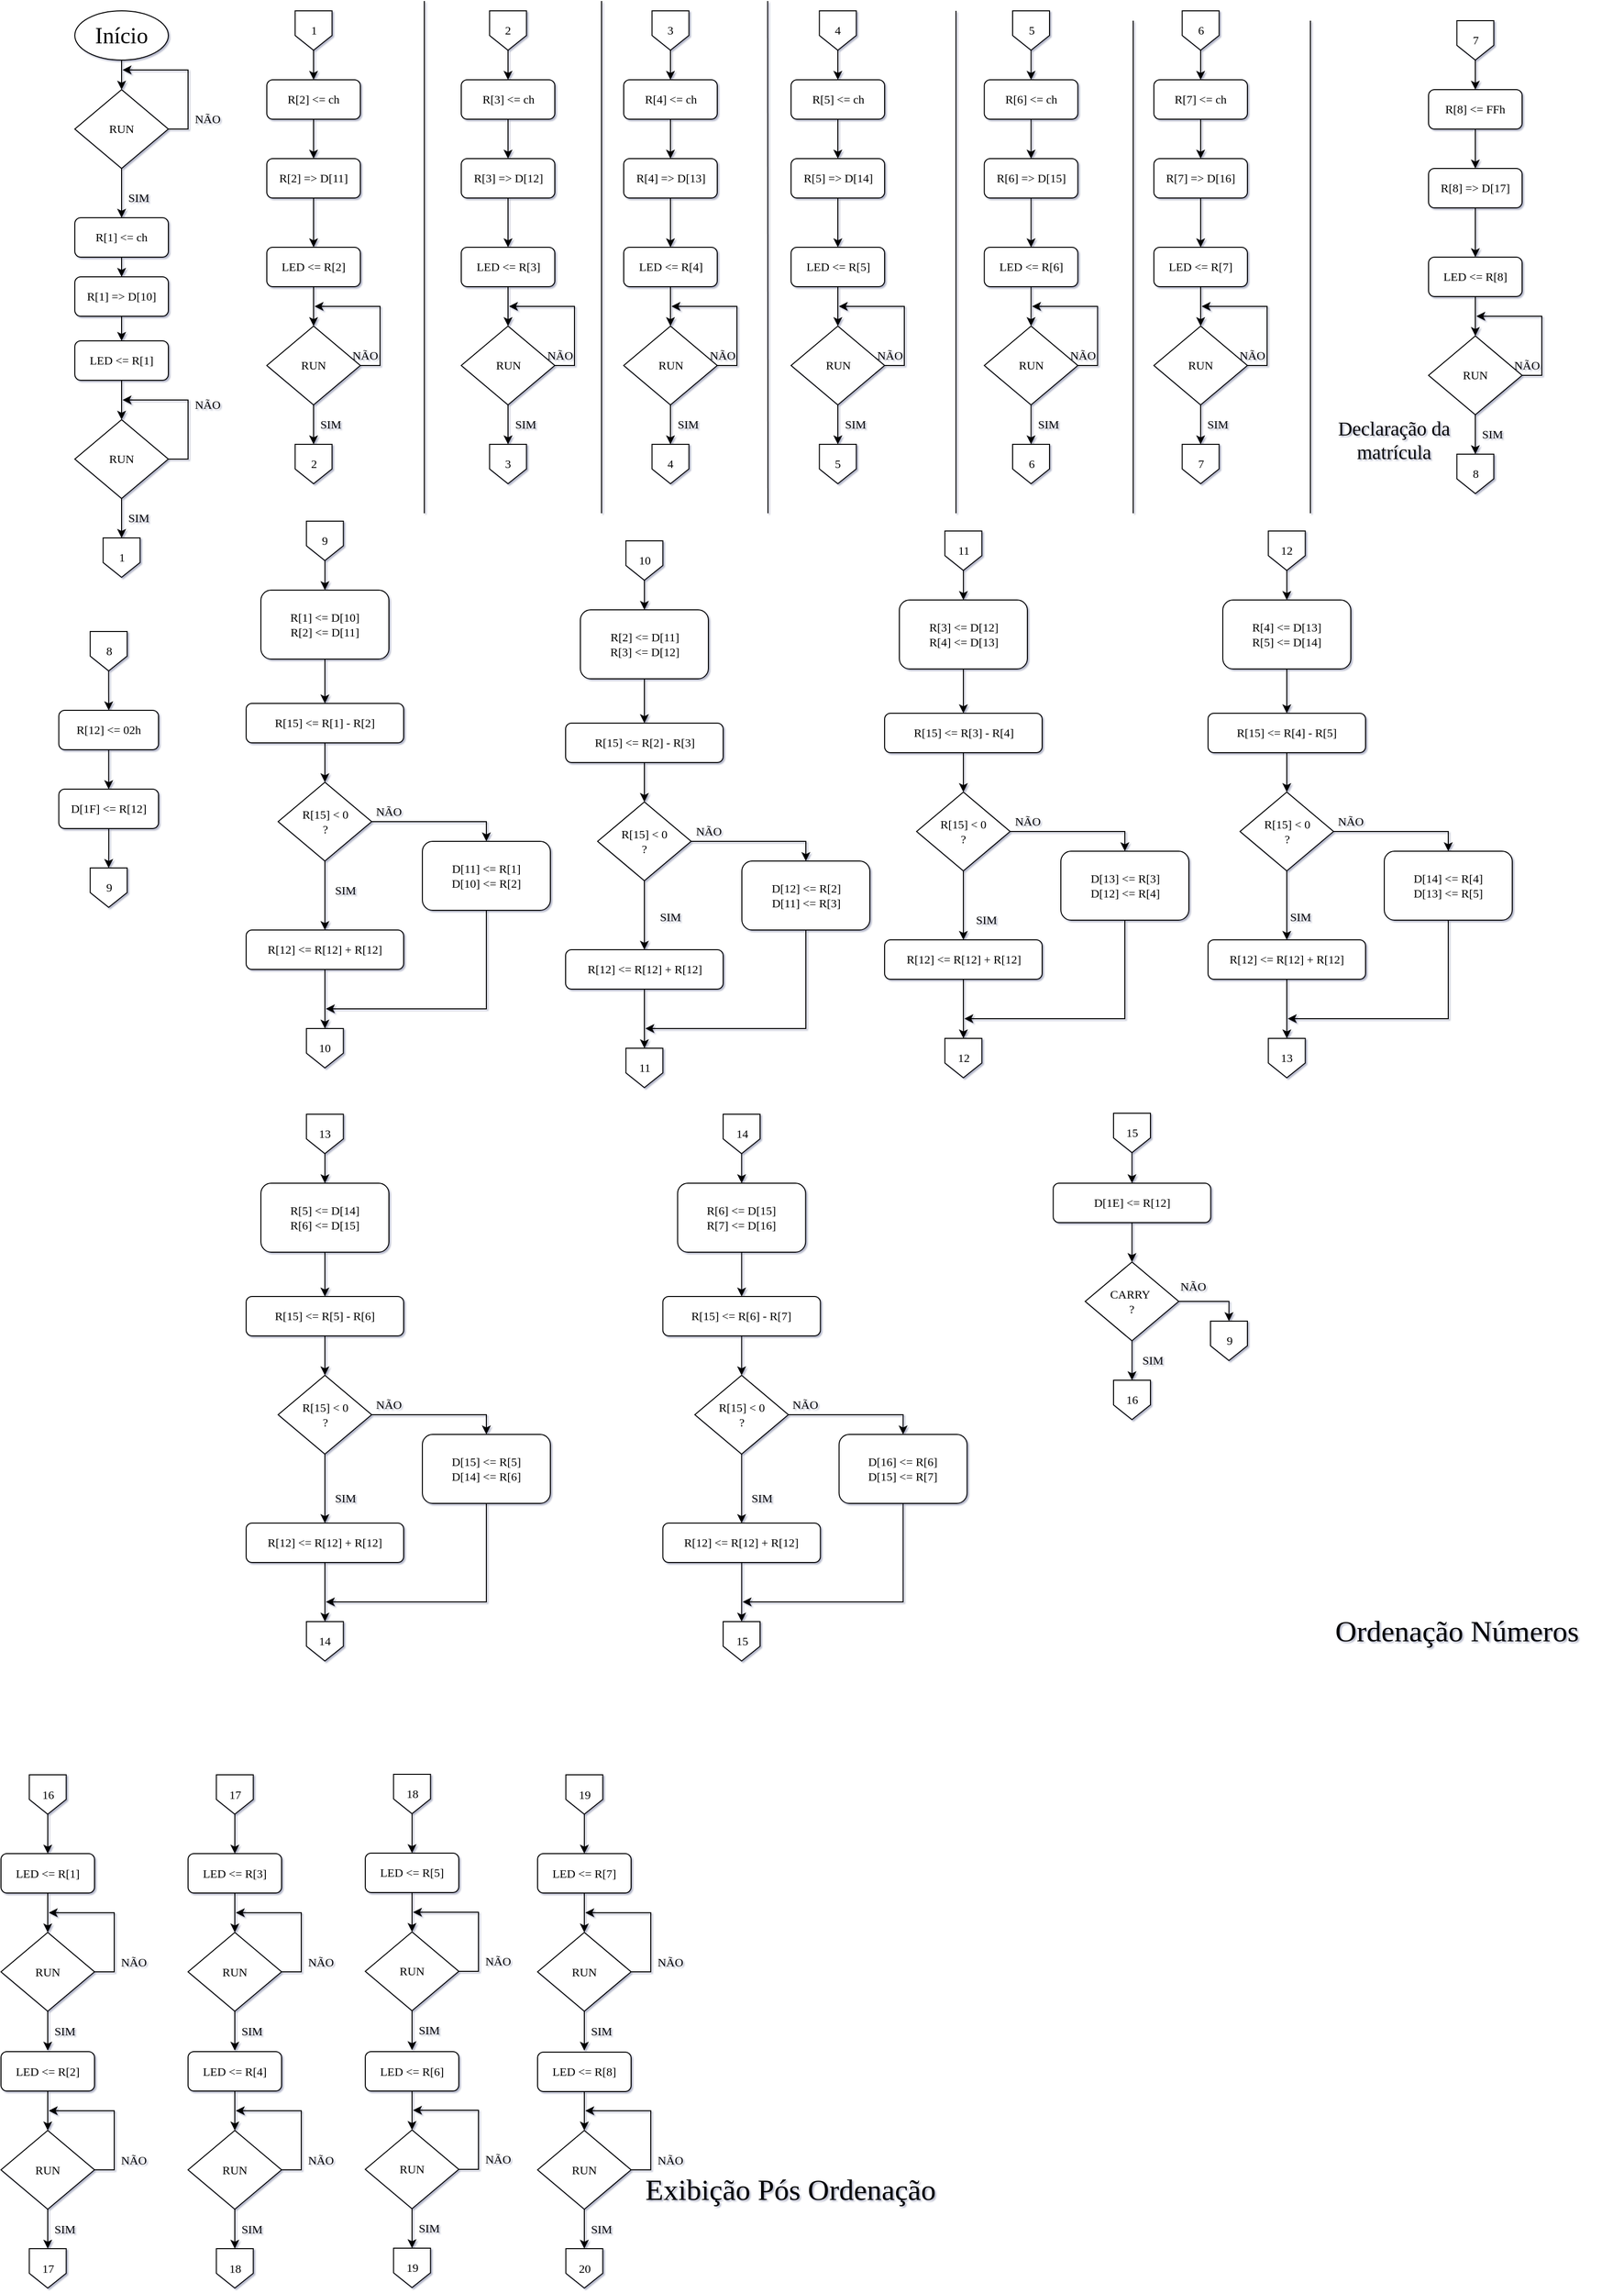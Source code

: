 <mxfile version="13.7.6" type="github">
  <diagram id="LBwsWg3DHm3VI3vRRIfu" name="Page-1">
    <mxGraphModel dx="1749" dy="836" grid="1" gridSize="10" guides="1" tooltips="1" connect="1" arrows="1" fold="1" page="1" pageScale="1" pageWidth="827" pageHeight="1169" background="#ffffff" math="0" shadow="1">
      <root>
        <mxCell id="0" />
        <mxCell id="1" parent="0" />
        <mxCell id="sRFEvAHlBmAmTLRkeG5V-6" style="edgeStyle=orthogonalEdgeStyle;rounded=0;orthogonalLoop=1;jettySize=auto;html=1;exitX=0.5;exitY=1;exitDx=0;exitDy=0;entryX=0.5;entryY=0;entryDx=0;entryDy=0;fontFamily=Verdana;" parent="1" source="sRFEvAHlBmAmTLRkeG5V-1" target="sRFEvAHlBmAmTLRkeG5V-3" edge="1">
          <mxGeometry relative="1" as="geometry" />
        </mxCell>
        <mxCell id="sRFEvAHlBmAmTLRkeG5V-1" value="&lt;font style=&quot;font-size: 23px&quot;&gt;Início&lt;/font&gt;" style="ellipse;whiteSpace=wrap;html=1;fontFamily=Verdana;" parent="1" vertex="1">
          <mxGeometry x="85" y="10" width="95" height="50" as="geometry" />
        </mxCell>
        <mxCell id="txzuhLuvdfgNLgQ4ZMH0-2" value="" style="edgeStyle=orthogonalEdgeStyle;rounded=0;orthogonalLoop=1;jettySize=auto;html=1;" parent="1" source="sRFEvAHlBmAmTLRkeG5V-2" target="txzuhLuvdfgNLgQ4ZMH0-1" edge="1">
          <mxGeometry relative="1" as="geometry" />
        </mxCell>
        <mxCell id="sRFEvAHlBmAmTLRkeG5V-2" value="R[1] &amp;lt;= ch" style="rounded=1;whiteSpace=wrap;html=1;fontFamily=Verdana;" parent="1" vertex="1">
          <mxGeometry x="85" y="220" width="95" height="40" as="geometry" />
        </mxCell>
        <mxCell id="sRFEvAHlBmAmTLRkeG5V-7" style="edgeStyle=orthogonalEdgeStyle;rounded=0;orthogonalLoop=1;jettySize=auto;html=1;exitX=1;exitY=0.5;exitDx=0;exitDy=0;fontFamily=Verdana;" parent="1" source="sRFEvAHlBmAmTLRkeG5V-3" edge="1">
          <mxGeometry relative="1" as="geometry">
            <mxPoint x="133" y="70" as="targetPoint" />
          </mxGeometry>
        </mxCell>
        <mxCell id="sRFEvAHlBmAmTLRkeG5V-8" style="edgeStyle=orthogonalEdgeStyle;rounded=0;orthogonalLoop=1;jettySize=auto;html=1;exitX=0.5;exitY=1;exitDx=0;exitDy=0;entryX=0.5;entryY=0;entryDx=0;entryDy=0;fontFamily=Verdana;" parent="1" source="sRFEvAHlBmAmTLRkeG5V-3" target="sRFEvAHlBmAmTLRkeG5V-2" edge="1">
          <mxGeometry relative="1" as="geometry" />
        </mxCell>
        <mxCell id="sRFEvAHlBmAmTLRkeG5V-3" value="RUN" style="rhombus;whiteSpace=wrap;html=1;fontFamily=Verdana;" parent="1" vertex="1">
          <mxGeometry x="85" y="90" width="95" height="80" as="geometry" />
        </mxCell>
        <mxCell id="sRFEvAHlBmAmTLRkeG5V-9" value="NÃO" style="text;html=1;strokeColor=none;fillColor=none;align=center;verticalAlign=middle;whiteSpace=wrap;rounded=0;fontFamily=Verdana;" parent="1" vertex="1">
          <mxGeometry x="200" y="110" width="40" height="20" as="geometry" />
        </mxCell>
        <mxCell id="sRFEvAHlBmAmTLRkeG5V-10" value="SIM" style="text;html=1;strokeColor=none;fillColor=none;align=center;verticalAlign=middle;whiteSpace=wrap;rounded=0;fontFamily=Verdana;" parent="1" vertex="1">
          <mxGeometry x="130" y="190" width="40" height="20" as="geometry" />
        </mxCell>
        <mxCell id="sRFEvAHlBmAmTLRkeG5V-15" style="edgeStyle=orthogonalEdgeStyle;rounded=0;orthogonalLoop=1;jettySize=auto;html=1;exitX=0.5;exitY=1;exitDx=0;exitDy=0;entryX=0.5;entryY=0;entryDx=0;entryDy=0;fontFamily=Verdana;" parent="1" source="sRFEvAHlBmAmTLRkeG5V-11" target="sRFEvAHlBmAmTLRkeG5V-14" edge="1">
          <mxGeometry relative="1" as="geometry" />
        </mxCell>
        <mxCell id="sRFEvAHlBmAmTLRkeG5V-11" value="LED &amp;lt;= R[1]" style="rounded=1;whiteSpace=wrap;html=1;fontFamily=Verdana;" parent="1" vertex="1">
          <mxGeometry x="85" y="345" width="95" height="40" as="geometry" />
        </mxCell>
        <mxCell id="sRFEvAHlBmAmTLRkeG5V-16" style="edgeStyle=orthogonalEdgeStyle;rounded=0;orthogonalLoop=1;jettySize=auto;html=1;exitX=1;exitY=0.5;exitDx=0;exitDy=0;fontFamily=Verdana;" parent="1" source="sRFEvAHlBmAmTLRkeG5V-14" edge="1">
          <mxGeometry relative="1" as="geometry">
            <mxPoint x="133" y="405" as="targetPoint" />
          </mxGeometry>
        </mxCell>
        <mxCell id="sRFEvAHlBmAmTLRkeG5V-18" style="edgeStyle=orthogonalEdgeStyle;rounded=0;orthogonalLoop=1;jettySize=auto;html=1;exitX=0.5;exitY=1;exitDx=0;exitDy=0;entryX=0.5;entryY=0;entryDx=0;entryDy=0;fontFamily=Verdana;" parent="1" source="sRFEvAHlBmAmTLRkeG5V-14" target="sRFEvAHlBmAmTLRkeG5V-17" edge="1">
          <mxGeometry relative="1" as="geometry" />
        </mxCell>
        <mxCell id="sRFEvAHlBmAmTLRkeG5V-14" value="RUN" style="rhombus;whiteSpace=wrap;html=1;fontFamily=Verdana;" parent="1" vertex="1">
          <mxGeometry x="85" y="425" width="95" height="80" as="geometry" />
        </mxCell>
        <mxCell id="sRFEvAHlBmAmTLRkeG5V-17" value="1" style="shape=offPageConnector;whiteSpace=wrap;html=1;fontFamily=Verdana;" parent="1" vertex="1">
          <mxGeometry x="113.75" y="545" width="37.5" height="40" as="geometry" />
        </mxCell>
        <mxCell id="sRFEvAHlBmAmTLRkeG5V-19" value="SIM" style="text;html=1;strokeColor=none;fillColor=none;align=center;verticalAlign=middle;whiteSpace=wrap;rounded=0;fontFamily=Verdana;" parent="1" vertex="1">
          <mxGeometry x="130" y="515" width="40" height="20" as="geometry" />
        </mxCell>
        <mxCell id="sRFEvAHlBmAmTLRkeG5V-20" value="NÃO" style="text;html=1;strokeColor=none;fillColor=none;align=center;verticalAlign=middle;whiteSpace=wrap;rounded=0;fontFamily=Verdana;" parent="1" vertex="1">
          <mxGeometry x="200" y="400" width="40" height="20" as="geometry" />
        </mxCell>
        <mxCell id="txzuhLuvdfgNLgQ4ZMH0-9" value="" style="edgeStyle=orthogonalEdgeStyle;rounded=0;orthogonalLoop=1;jettySize=auto;html=1;" parent="1" source="sRFEvAHlBmAmTLRkeG5V-22" target="txzuhLuvdfgNLgQ4ZMH0-7" edge="1">
          <mxGeometry relative="1" as="geometry" />
        </mxCell>
        <mxCell id="sRFEvAHlBmAmTLRkeG5V-22" value="R[2] &amp;lt;= ch" style="rounded=1;whiteSpace=wrap;html=1;fontFamily=Verdana;" parent="1" vertex="1">
          <mxGeometry x="280" y="80" width="95" height="40" as="geometry" />
        </mxCell>
        <mxCell id="sRFEvAHlBmAmTLRkeG5V-23" style="edgeStyle=orthogonalEdgeStyle;rounded=0;orthogonalLoop=1;jettySize=auto;html=1;exitX=0.5;exitY=1;exitDx=0;exitDy=0;entryX=0.5;entryY=0;entryDx=0;entryDy=0;fontFamily=Verdana;" parent="1" source="sRFEvAHlBmAmTLRkeG5V-24" target="sRFEvAHlBmAmTLRkeG5V-27" edge="1">
          <mxGeometry relative="1" as="geometry" />
        </mxCell>
        <mxCell id="sRFEvAHlBmAmTLRkeG5V-24" value="LED &amp;lt;= R[2]" style="rounded=1;whiteSpace=wrap;html=1;fontFamily=Verdana;" parent="1" vertex="1">
          <mxGeometry x="280" y="250" width="95" height="40" as="geometry" />
        </mxCell>
        <mxCell id="sRFEvAHlBmAmTLRkeG5V-25" style="edgeStyle=orthogonalEdgeStyle;rounded=0;orthogonalLoop=1;jettySize=auto;html=1;exitX=1;exitY=0.5;exitDx=0;exitDy=0;fontFamily=Verdana;" parent="1" source="sRFEvAHlBmAmTLRkeG5V-27" edge="1">
          <mxGeometry relative="1" as="geometry">
            <mxPoint x="328" y="310" as="targetPoint" />
          </mxGeometry>
        </mxCell>
        <mxCell id="sRFEvAHlBmAmTLRkeG5V-26" style="edgeStyle=orthogonalEdgeStyle;rounded=0;orthogonalLoop=1;jettySize=auto;html=1;exitX=0.5;exitY=1;exitDx=0;exitDy=0;entryX=0.5;entryY=0;entryDx=0;entryDy=0;fontFamily=Verdana;" parent="1" source="sRFEvAHlBmAmTLRkeG5V-27" target="sRFEvAHlBmAmTLRkeG5V-28" edge="1">
          <mxGeometry relative="1" as="geometry" />
        </mxCell>
        <mxCell id="sRFEvAHlBmAmTLRkeG5V-27" value="RUN" style="rhombus;whiteSpace=wrap;html=1;fontFamily=Verdana;" parent="1" vertex="1">
          <mxGeometry x="280" y="330" width="95" height="80" as="geometry" />
        </mxCell>
        <mxCell id="sRFEvAHlBmAmTLRkeG5V-28" value="2" style="shape=offPageConnector;whiteSpace=wrap;html=1;fontFamily=Verdana;" parent="1" vertex="1">
          <mxGeometry x="308.75" y="450" width="37.5" height="40" as="geometry" />
        </mxCell>
        <mxCell id="sRFEvAHlBmAmTLRkeG5V-29" value="SIM" style="text;html=1;strokeColor=none;fillColor=none;align=center;verticalAlign=middle;whiteSpace=wrap;rounded=0;fontFamily=Verdana;" parent="1" vertex="1">
          <mxGeometry x="325" y="420" width="40" height="20" as="geometry" />
        </mxCell>
        <mxCell id="sRFEvAHlBmAmTLRkeG5V-30" value="NÃO" style="text;html=1;strokeColor=none;fillColor=none;align=center;verticalAlign=middle;whiteSpace=wrap;rounded=0;fontFamily=Verdana;" parent="1" vertex="1">
          <mxGeometry x="360" y="350" width="40" height="20" as="geometry" />
        </mxCell>
        <mxCell id="sRFEvAHlBmAmTLRkeG5V-63" style="edgeStyle=orthogonalEdgeStyle;rounded=0;orthogonalLoop=1;jettySize=auto;html=1;exitX=0.5;exitY=1;exitDx=0;exitDy=0;entryX=0.5;entryY=0;entryDx=0;entryDy=0;fontFamily=Verdana;" parent="1" source="sRFEvAHlBmAmTLRkeG5V-62" target="sRFEvAHlBmAmTLRkeG5V-22" edge="1">
          <mxGeometry relative="1" as="geometry" />
        </mxCell>
        <mxCell id="sRFEvAHlBmAmTLRkeG5V-62" value="1" style="shape=offPageConnector;whiteSpace=wrap;html=1;fontFamily=Verdana;" parent="1" vertex="1">
          <mxGeometry x="308.75" y="10" width="37.5" height="40" as="geometry" />
        </mxCell>
        <mxCell id="sRFEvAHlBmAmTLRkeG5V-108" value="" style="endArrow=none;html=1;" parent="1" edge="1">
          <mxGeometry width="50" height="50" relative="1" as="geometry">
            <mxPoint x="620" y="520" as="sourcePoint" />
            <mxPoint x="620" as="targetPoint" />
          </mxGeometry>
        </mxCell>
        <mxCell id="sRFEvAHlBmAmTLRkeG5V-109" value="" style="endArrow=none;html=1;" parent="1" edge="1">
          <mxGeometry width="50" height="50" relative="1" as="geometry">
            <mxPoint x="440" y="520" as="sourcePoint" />
            <mxPoint x="440.0" as="targetPoint" />
          </mxGeometry>
        </mxCell>
        <mxCell id="sRFEvAHlBmAmTLRkeG5V-110" value="" style="endArrow=none;html=1;fontFamily=Verdana;" parent="1" edge="1">
          <mxGeometry width="50" height="50" relative="1" as="geometry">
            <mxPoint x="980" y="520" as="sourcePoint" />
            <mxPoint x="980" y="10" as="targetPoint" />
          </mxGeometry>
        </mxCell>
        <mxCell id="sRFEvAHlBmAmTLRkeG5V-111" value="" style="endArrow=none;html=1;fontFamily=Verdana;" parent="1" edge="1">
          <mxGeometry width="50" height="50" relative="1" as="geometry">
            <mxPoint x="1160" y="520" as="sourcePoint" />
            <mxPoint x="1160" y="20" as="targetPoint" />
          </mxGeometry>
        </mxCell>
        <mxCell id="4zHIRzdhftlPSaTAwRZH-2" value="" style="endArrow=none;html=1;fontFamily=Verdana;" parent="1" edge="1">
          <mxGeometry width="50" height="50" relative="1" as="geometry">
            <mxPoint x="1340" y="520" as="sourcePoint" />
            <mxPoint x="1340.0" y="20" as="targetPoint" />
          </mxGeometry>
        </mxCell>
        <mxCell id="4zHIRzdhftlPSaTAwRZH-266" value="" style="edgeStyle=orthogonalEdgeStyle;rounded=0;orthogonalLoop=1;jettySize=auto;html=1;fontFamily=Verdana;" parent="1" source="4zHIRzdhftlPSaTAwRZH-228" target="4zHIRzdhftlPSaTAwRZH-260" edge="1">
          <mxGeometry relative="1" as="geometry" />
        </mxCell>
        <mxCell id="4zHIRzdhftlPSaTAwRZH-228" value="16" style="shape=offPageConnector;whiteSpace=wrap;html=1;fontFamily=Verdana;" parent="1" vertex="1">
          <mxGeometry x="38.75" y="1800.5" width="37.5" height="40" as="geometry" />
        </mxCell>
        <mxCell id="4zHIRzdhftlPSaTAwRZH-259" style="edgeStyle=orthogonalEdgeStyle;rounded=0;orthogonalLoop=1;jettySize=auto;html=1;exitX=0.5;exitY=1;exitDx=0;exitDy=0;entryX=0.5;entryY=0;entryDx=0;entryDy=0;fontFamily=Verdana;" parent="1" source="4zHIRzdhftlPSaTAwRZH-260" target="4zHIRzdhftlPSaTAwRZH-263" edge="1">
          <mxGeometry relative="1" as="geometry" />
        </mxCell>
        <mxCell id="4zHIRzdhftlPSaTAwRZH-260" value="LED &amp;lt;= R[1]" style="rounded=1;whiteSpace=wrap;html=1;fontFamily=Verdana;" parent="1" vertex="1">
          <mxGeometry x="10" y="1880.5" width="95" height="40" as="geometry" />
        </mxCell>
        <mxCell id="4zHIRzdhftlPSaTAwRZH-261" style="edgeStyle=orthogonalEdgeStyle;rounded=0;orthogonalLoop=1;jettySize=auto;html=1;exitX=1;exitY=0.5;exitDx=0;exitDy=0;fontFamily=Verdana;" parent="1" source="4zHIRzdhftlPSaTAwRZH-263" edge="1">
          <mxGeometry relative="1" as="geometry">
            <mxPoint x="58" y="1940.5" as="targetPoint" />
          </mxGeometry>
        </mxCell>
        <mxCell id="4zHIRzdhftlPSaTAwRZH-262" style="edgeStyle=orthogonalEdgeStyle;rounded=0;orthogonalLoop=1;jettySize=auto;html=1;exitX=0.5;exitY=1;exitDx=0;exitDy=0;entryX=0.5;entryY=0;entryDx=0;entryDy=0;fontFamily=Verdana;" parent="1" source="4zHIRzdhftlPSaTAwRZH-263" edge="1">
          <mxGeometry relative="1" as="geometry">
            <mxPoint x="57.5" y="2080.5" as="targetPoint" />
          </mxGeometry>
        </mxCell>
        <mxCell id="4zHIRzdhftlPSaTAwRZH-263" value="RUN" style="rhombus;whiteSpace=wrap;html=1;fontFamily=Verdana;" parent="1" vertex="1">
          <mxGeometry x="10" y="1960.5" width="95" height="80" as="geometry" />
        </mxCell>
        <mxCell id="4zHIRzdhftlPSaTAwRZH-265" value="SIM" style="text;html=1;strokeColor=none;fillColor=none;align=center;verticalAlign=middle;whiteSpace=wrap;rounded=0;fontFamily=Verdana;" parent="1" vertex="1">
          <mxGeometry x="55" y="2050.5" width="40" height="20" as="geometry" />
        </mxCell>
        <mxCell id="4zHIRzdhftlPSaTAwRZH-267" value="NÃO" style="text;html=1;strokeColor=none;fillColor=none;align=center;verticalAlign=middle;whiteSpace=wrap;rounded=0;fontFamily=Verdana;" parent="1" vertex="1">
          <mxGeometry x="125" y="1980.5" width="40" height="20" as="geometry" />
        </mxCell>
        <mxCell id="4zHIRzdhftlPSaTAwRZH-274" value="" style="edgeStyle=orthogonalEdgeStyle;rounded=0;orthogonalLoop=1;jettySize=auto;html=1;fontFamily=Verdana;" parent="1" source="4zHIRzdhftlPSaTAwRZH-268" target="4zHIRzdhftlPSaTAwRZH-271" edge="1">
          <mxGeometry relative="1" as="geometry" />
        </mxCell>
        <mxCell id="4zHIRzdhftlPSaTAwRZH-268" value="LED &amp;lt;= R[2]" style="rounded=1;whiteSpace=wrap;html=1;fontFamily=Verdana;" parent="1" vertex="1">
          <mxGeometry x="10" y="2081.5" width="95" height="40" as="geometry" />
        </mxCell>
        <mxCell id="4zHIRzdhftlPSaTAwRZH-269" style="edgeStyle=orthogonalEdgeStyle;rounded=0;orthogonalLoop=1;jettySize=auto;html=1;exitX=1;exitY=0.5;exitDx=0;exitDy=0;fontFamily=Verdana;" parent="1" source="4zHIRzdhftlPSaTAwRZH-271" edge="1">
          <mxGeometry relative="1" as="geometry">
            <mxPoint x="58" y="2141.5" as="targetPoint" />
          </mxGeometry>
        </mxCell>
        <mxCell id="4zHIRzdhftlPSaTAwRZH-270" style="edgeStyle=orthogonalEdgeStyle;rounded=0;orthogonalLoop=1;jettySize=auto;html=1;exitX=0.5;exitY=1;exitDx=0;exitDy=0;entryX=0.5;entryY=0;entryDx=0;entryDy=0;fontFamily=Verdana;" parent="1" source="4zHIRzdhftlPSaTAwRZH-271" edge="1">
          <mxGeometry relative="1" as="geometry">
            <mxPoint x="57.5" y="2281.5" as="targetPoint" />
          </mxGeometry>
        </mxCell>
        <mxCell id="4zHIRzdhftlPSaTAwRZH-271" value="RUN" style="rhombus;whiteSpace=wrap;html=1;fontFamily=Verdana;" parent="1" vertex="1">
          <mxGeometry x="10" y="2161.5" width="95" height="80" as="geometry" />
        </mxCell>
        <mxCell id="4zHIRzdhftlPSaTAwRZH-272" value="SIM" style="text;html=1;strokeColor=none;fillColor=none;align=center;verticalAlign=middle;whiteSpace=wrap;rounded=0;fontFamily=Verdana;" parent="1" vertex="1">
          <mxGeometry x="55" y="2251.5" width="40" height="20" as="geometry" />
        </mxCell>
        <mxCell id="4zHIRzdhftlPSaTAwRZH-273" value="NÃO" style="text;html=1;strokeColor=none;fillColor=none;align=center;verticalAlign=middle;whiteSpace=wrap;rounded=0;fontFamily=Verdana;" parent="1" vertex="1">
          <mxGeometry x="125" y="2181.5" width="40" height="20" as="geometry" />
        </mxCell>
        <mxCell id="4zHIRzdhftlPSaTAwRZH-275" value="17" style="shape=offPageConnector;whiteSpace=wrap;html=1;fontFamily=Verdana;" parent="1" vertex="1">
          <mxGeometry x="38.75" y="2281.5" width="37.5" height="40" as="geometry" />
        </mxCell>
        <mxCell id="4zHIRzdhftlPSaTAwRZH-276" value="" style="edgeStyle=orthogonalEdgeStyle;rounded=0;orthogonalLoop=1;jettySize=auto;html=1;fontFamily=Verdana;" parent="1" source="4zHIRzdhftlPSaTAwRZH-277" target="4zHIRzdhftlPSaTAwRZH-279" edge="1">
          <mxGeometry relative="1" as="geometry" />
        </mxCell>
        <mxCell id="4zHIRzdhftlPSaTAwRZH-277" value="17" style="shape=offPageConnector;whiteSpace=wrap;html=1;fontFamily=Verdana;" parent="1" vertex="1">
          <mxGeometry x="228.75" y="1800.5" width="37.5" height="40" as="geometry" />
        </mxCell>
        <mxCell id="4zHIRzdhftlPSaTAwRZH-278" style="edgeStyle=orthogonalEdgeStyle;rounded=0;orthogonalLoop=1;jettySize=auto;html=1;exitX=0.5;exitY=1;exitDx=0;exitDy=0;entryX=0.5;entryY=0;entryDx=0;entryDy=0;fontFamily=Verdana;" parent="1" source="4zHIRzdhftlPSaTAwRZH-279" target="4zHIRzdhftlPSaTAwRZH-282" edge="1">
          <mxGeometry relative="1" as="geometry" />
        </mxCell>
        <mxCell id="4zHIRzdhftlPSaTAwRZH-279" value="LED &amp;lt;= R[3]" style="rounded=1;whiteSpace=wrap;html=1;fontFamily=Verdana;" parent="1" vertex="1">
          <mxGeometry x="200" y="1880.5" width="95" height="40" as="geometry" />
        </mxCell>
        <mxCell id="4zHIRzdhftlPSaTAwRZH-280" style="edgeStyle=orthogonalEdgeStyle;rounded=0;orthogonalLoop=1;jettySize=auto;html=1;exitX=1;exitY=0.5;exitDx=0;exitDy=0;fontFamily=Verdana;" parent="1" source="4zHIRzdhftlPSaTAwRZH-282" edge="1">
          <mxGeometry relative="1" as="geometry">
            <mxPoint x="248" y="1940.5" as="targetPoint" />
          </mxGeometry>
        </mxCell>
        <mxCell id="4zHIRzdhftlPSaTAwRZH-281" style="edgeStyle=orthogonalEdgeStyle;rounded=0;orthogonalLoop=1;jettySize=auto;html=1;exitX=0.5;exitY=1;exitDx=0;exitDy=0;entryX=0.5;entryY=0;entryDx=0;entryDy=0;fontFamily=Verdana;" parent="1" source="4zHIRzdhftlPSaTAwRZH-282" edge="1">
          <mxGeometry relative="1" as="geometry">
            <mxPoint x="247.5" y="2080.5" as="targetPoint" />
          </mxGeometry>
        </mxCell>
        <mxCell id="4zHIRzdhftlPSaTAwRZH-282" value="RUN" style="rhombus;whiteSpace=wrap;html=1;fontFamily=Verdana;" parent="1" vertex="1">
          <mxGeometry x="200" y="1960.5" width="95" height="80" as="geometry" />
        </mxCell>
        <mxCell id="4zHIRzdhftlPSaTAwRZH-283" value="SIM" style="text;html=1;strokeColor=none;fillColor=none;align=center;verticalAlign=middle;whiteSpace=wrap;rounded=0;fontFamily=Verdana;" parent="1" vertex="1">
          <mxGeometry x="245" y="2050.5" width="40" height="20" as="geometry" />
        </mxCell>
        <mxCell id="4zHIRzdhftlPSaTAwRZH-284" value="NÃO" style="text;html=1;strokeColor=none;fillColor=none;align=center;verticalAlign=middle;whiteSpace=wrap;rounded=0;fontFamily=Verdana;" parent="1" vertex="1">
          <mxGeometry x="315" y="1980.5" width="40" height="20" as="geometry" />
        </mxCell>
        <mxCell id="4zHIRzdhftlPSaTAwRZH-285" value="" style="edgeStyle=orthogonalEdgeStyle;rounded=0;orthogonalLoop=1;jettySize=auto;html=1;fontFamily=Verdana;" parent="1" source="4zHIRzdhftlPSaTAwRZH-286" target="4zHIRzdhftlPSaTAwRZH-289" edge="1">
          <mxGeometry relative="1" as="geometry" />
        </mxCell>
        <mxCell id="4zHIRzdhftlPSaTAwRZH-286" value="LED &amp;lt;= R[4]" style="rounded=1;whiteSpace=wrap;html=1;fontFamily=Verdana;" parent="1" vertex="1">
          <mxGeometry x="200" y="2081.5" width="95" height="40" as="geometry" />
        </mxCell>
        <mxCell id="4zHIRzdhftlPSaTAwRZH-287" style="edgeStyle=orthogonalEdgeStyle;rounded=0;orthogonalLoop=1;jettySize=auto;html=1;exitX=1;exitY=0.5;exitDx=0;exitDy=0;fontFamily=Verdana;" parent="1" source="4zHIRzdhftlPSaTAwRZH-289" edge="1">
          <mxGeometry relative="1" as="geometry">
            <mxPoint x="248" y="2141.5" as="targetPoint" />
          </mxGeometry>
        </mxCell>
        <mxCell id="4zHIRzdhftlPSaTAwRZH-288" style="edgeStyle=orthogonalEdgeStyle;rounded=0;orthogonalLoop=1;jettySize=auto;html=1;exitX=0.5;exitY=1;exitDx=0;exitDy=0;entryX=0.5;entryY=0;entryDx=0;entryDy=0;fontFamily=Verdana;" parent="1" source="4zHIRzdhftlPSaTAwRZH-289" edge="1">
          <mxGeometry relative="1" as="geometry">
            <mxPoint x="247.5" y="2281.5" as="targetPoint" />
          </mxGeometry>
        </mxCell>
        <mxCell id="4zHIRzdhftlPSaTAwRZH-289" value="RUN" style="rhombus;whiteSpace=wrap;html=1;fontFamily=Verdana;" parent="1" vertex="1">
          <mxGeometry x="200" y="2161.5" width="95" height="80" as="geometry" />
        </mxCell>
        <mxCell id="4zHIRzdhftlPSaTAwRZH-290" value="SIM" style="text;html=1;strokeColor=none;fillColor=none;align=center;verticalAlign=middle;whiteSpace=wrap;rounded=0;fontFamily=Verdana;" parent="1" vertex="1">
          <mxGeometry x="245" y="2251.5" width="40" height="20" as="geometry" />
        </mxCell>
        <mxCell id="4zHIRzdhftlPSaTAwRZH-291" value="NÃO" style="text;html=1;strokeColor=none;fillColor=none;align=center;verticalAlign=middle;whiteSpace=wrap;rounded=0;fontFamily=Verdana;" parent="1" vertex="1">
          <mxGeometry x="315" y="2181.5" width="40" height="20" as="geometry" />
        </mxCell>
        <mxCell id="4zHIRzdhftlPSaTAwRZH-292" value="18" style="shape=offPageConnector;whiteSpace=wrap;html=1;fontFamily=Verdana;" parent="1" vertex="1">
          <mxGeometry x="228.75" y="2281.5" width="37.5" height="40" as="geometry" />
        </mxCell>
        <mxCell id="4zHIRzdhftlPSaTAwRZH-327" value="" style="edgeStyle=orthogonalEdgeStyle;rounded=0;orthogonalLoop=1;jettySize=auto;html=1;fontFamily=Verdana;" parent="1" source="4zHIRzdhftlPSaTAwRZH-328" target="4zHIRzdhftlPSaTAwRZH-330" edge="1">
          <mxGeometry relative="1" as="geometry" />
        </mxCell>
        <mxCell id="4zHIRzdhftlPSaTAwRZH-328" value="18" style="shape=offPageConnector;whiteSpace=wrap;html=1;fontFamily=Verdana;" parent="1" vertex="1">
          <mxGeometry x="408.75" y="1800" width="37.5" height="40" as="geometry" />
        </mxCell>
        <mxCell id="4zHIRzdhftlPSaTAwRZH-329" style="edgeStyle=orthogonalEdgeStyle;rounded=0;orthogonalLoop=1;jettySize=auto;html=1;exitX=0.5;exitY=1;exitDx=0;exitDy=0;entryX=0.5;entryY=0;entryDx=0;entryDy=0;fontFamily=Verdana;" parent="1" source="4zHIRzdhftlPSaTAwRZH-330" target="4zHIRzdhftlPSaTAwRZH-333" edge="1">
          <mxGeometry relative="1" as="geometry" />
        </mxCell>
        <mxCell id="4zHIRzdhftlPSaTAwRZH-330" value="LED &amp;lt;= R[5]" style="rounded=1;whiteSpace=wrap;html=1;fontFamily=Verdana;" parent="1" vertex="1">
          <mxGeometry x="380" y="1880" width="95" height="40" as="geometry" />
        </mxCell>
        <mxCell id="4zHIRzdhftlPSaTAwRZH-331" style="edgeStyle=orthogonalEdgeStyle;rounded=0;orthogonalLoop=1;jettySize=auto;html=1;exitX=1;exitY=0.5;exitDx=0;exitDy=0;fontFamily=Verdana;" parent="1" source="4zHIRzdhftlPSaTAwRZH-333" edge="1">
          <mxGeometry relative="1" as="geometry">
            <mxPoint x="428" y="1940" as="targetPoint" />
          </mxGeometry>
        </mxCell>
        <mxCell id="4zHIRzdhftlPSaTAwRZH-332" style="edgeStyle=orthogonalEdgeStyle;rounded=0;orthogonalLoop=1;jettySize=auto;html=1;exitX=0.5;exitY=1;exitDx=0;exitDy=0;entryX=0.5;entryY=0;entryDx=0;entryDy=0;fontFamily=Verdana;" parent="1" source="4zHIRzdhftlPSaTAwRZH-333" edge="1">
          <mxGeometry relative="1" as="geometry">
            <mxPoint x="427.5" y="2080" as="targetPoint" />
          </mxGeometry>
        </mxCell>
        <mxCell id="4zHIRzdhftlPSaTAwRZH-333" value="RUN" style="rhombus;whiteSpace=wrap;html=1;fontFamily=Verdana;" parent="1" vertex="1">
          <mxGeometry x="380" y="1960" width="95" height="80" as="geometry" />
        </mxCell>
        <mxCell id="4zHIRzdhftlPSaTAwRZH-334" value="SIM" style="text;html=1;strokeColor=none;fillColor=none;align=center;verticalAlign=middle;whiteSpace=wrap;rounded=0;fontFamily=Verdana;" parent="1" vertex="1">
          <mxGeometry x="425" y="2050" width="40" height="20" as="geometry" />
        </mxCell>
        <mxCell id="4zHIRzdhftlPSaTAwRZH-335" value="NÃO" style="text;html=1;strokeColor=none;fillColor=none;align=center;verticalAlign=middle;whiteSpace=wrap;rounded=0;fontFamily=Verdana;" parent="1" vertex="1">
          <mxGeometry x="495" y="1980" width="40" height="20" as="geometry" />
        </mxCell>
        <mxCell id="4zHIRzdhftlPSaTAwRZH-336" value="" style="edgeStyle=orthogonalEdgeStyle;rounded=0;orthogonalLoop=1;jettySize=auto;html=1;fontFamily=Verdana;" parent="1" source="4zHIRzdhftlPSaTAwRZH-337" target="4zHIRzdhftlPSaTAwRZH-340" edge="1">
          <mxGeometry relative="1" as="geometry" />
        </mxCell>
        <mxCell id="4zHIRzdhftlPSaTAwRZH-337" value="LED &amp;lt;= R[6]" style="rounded=1;whiteSpace=wrap;html=1;fontFamily=Verdana;" parent="1" vertex="1">
          <mxGeometry x="380" y="2081.5" width="95" height="40" as="geometry" />
        </mxCell>
        <mxCell id="4zHIRzdhftlPSaTAwRZH-338" style="edgeStyle=orthogonalEdgeStyle;rounded=0;orthogonalLoop=1;jettySize=auto;html=1;exitX=1;exitY=0.5;exitDx=0;exitDy=0;fontFamily=Verdana;" parent="1" source="4zHIRzdhftlPSaTAwRZH-340" edge="1">
          <mxGeometry relative="1" as="geometry">
            <mxPoint x="428" y="2141" as="targetPoint" />
          </mxGeometry>
        </mxCell>
        <mxCell id="4zHIRzdhftlPSaTAwRZH-339" style="edgeStyle=orthogonalEdgeStyle;rounded=0;orthogonalLoop=1;jettySize=auto;html=1;exitX=0.5;exitY=1;exitDx=0;exitDy=0;entryX=0.5;entryY=0;entryDx=0;entryDy=0;fontFamily=Verdana;" parent="1" source="4zHIRzdhftlPSaTAwRZH-340" edge="1">
          <mxGeometry relative="1" as="geometry">
            <mxPoint x="427.5" y="2281" as="targetPoint" />
          </mxGeometry>
        </mxCell>
        <mxCell id="4zHIRzdhftlPSaTAwRZH-340" value="RUN" style="rhombus;whiteSpace=wrap;html=1;fontFamily=Verdana;" parent="1" vertex="1">
          <mxGeometry x="380" y="2161" width="95" height="80" as="geometry" />
        </mxCell>
        <mxCell id="4zHIRzdhftlPSaTAwRZH-341" value="SIM" style="text;html=1;strokeColor=none;fillColor=none;align=center;verticalAlign=middle;whiteSpace=wrap;rounded=0;fontFamily=Verdana;" parent="1" vertex="1">
          <mxGeometry x="425" y="2251" width="40" height="20" as="geometry" />
        </mxCell>
        <mxCell id="4zHIRzdhftlPSaTAwRZH-342" value="NÃO" style="text;html=1;strokeColor=none;fillColor=none;align=center;verticalAlign=middle;whiteSpace=wrap;rounded=0;fontFamily=Verdana;" parent="1" vertex="1">
          <mxGeometry x="495" y="2181" width="40" height="20" as="geometry" />
        </mxCell>
        <mxCell id="4zHIRzdhftlPSaTAwRZH-343" value="19" style="shape=offPageConnector;whiteSpace=wrap;html=1;fontFamily=Verdana;" parent="1" vertex="1">
          <mxGeometry x="408.75" y="2281" width="37.5" height="40" as="geometry" />
        </mxCell>
        <mxCell id="4zHIRzdhftlPSaTAwRZH-346" value="" style="edgeStyle=orthogonalEdgeStyle;rounded=0;orthogonalLoop=1;jettySize=auto;html=1;fontFamily=Verdana;" parent="1" source="4zHIRzdhftlPSaTAwRZH-347" target="4zHIRzdhftlPSaTAwRZH-349" edge="1">
          <mxGeometry relative="1" as="geometry" />
        </mxCell>
        <mxCell id="4zHIRzdhftlPSaTAwRZH-347" value="19" style="shape=offPageConnector;whiteSpace=wrap;html=1;fontFamily=Verdana;" parent="1" vertex="1">
          <mxGeometry x="583.75" y="1800.5" width="37.5" height="40" as="geometry" />
        </mxCell>
        <mxCell id="4zHIRzdhftlPSaTAwRZH-348" style="edgeStyle=orthogonalEdgeStyle;rounded=0;orthogonalLoop=1;jettySize=auto;html=1;exitX=0.5;exitY=1;exitDx=0;exitDy=0;entryX=0.5;entryY=0;entryDx=0;entryDy=0;fontFamily=Verdana;" parent="1" source="4zHIRzdhftlPSaTAwRZH-349" target="4zHIRzdhftlPSaTAwRZH-352" edge="1">
          <mxGeometry relative="1" as="geometry" />
        </mxCell>
        <mxCell id="4zHIRzdhftlPSaTAwRZH-349" value="LED &amp;lt;= R[7]" style="rounded=1;whiteSpace=wrap;html=1;fontFamily=Verdana;" parent="1" vertex="1">
          <mxGeometry x="555" y="1880.5" width="95" height="40" as="geometry" />
        </mxCell>
        <mxCell id="4zHIRzdhftlPSaTAwRZH-350" style="edgeStyle=orthogonalEdgeStyle;rounded=0;orthogonalLoop=1;jettySize=auto;html=1;exitX=1;exitY=0.5;exitDx=0;exitDy=0;fontFamily=Verdana;" parent="1" source="4zHIRzdhftlPSaTAwRZH-352" edge="1">
          <mxGeometry relative="1" as="geometry">
            <mxPoint x="603" y="1940.5" as="targetPoint" />
          </mxGeometry>
        </mxCell>
        <mxCell id="4zHIRzdhftlPSaTAwRZH-351" style="edgeStyle=orthogonalEdgeStyle;rounded=0;orthogonalLoop=1;jettySize=auto;html=1;exitX=0.5;exitY=1;exitDx=0;exitDy=0;entryX=0.5;entryY=0;entryDx=0;entryDy=0;fontFamily=Verdana;" parent="1" source="4zHIRzdhftlPSaTAwRZH-352" edge="1">
          <mxGeometry relative="1" as="geometry">
            <mxPoint x="602.5" y="2080.5" as="targetPoint" />
          </mxGeometry>
        </mxCell>
        <mxCell id="4zHIRzdhftlPSaTAwRZH-352" value="RUN" style="rhombus;whiteSpace=wrap;html=1;fontFamily=Verdana;" parent="1" vertex="1">
          <mxGeometry x="555" y="1960.5" width="95" height="80" as="geometry" />
        </mxCell>
        <mxCell id="4zHIRzdhftlPSaTAwRZH-353" value="SIM" style="text;html=1;strokeColor=none;fillColor=none;align=center;verticalAlign=middle;whiteSpace=wrap;rounded=0;fontFamily=Verdana;" parent="1" vertex="1">
          <mxGeometry x="600" y="2050.5" width="40" height="20" as="geometry" />
        </mxCell>
        <mxCell id="4zHIRzdhftlPSaTAwRZH-354" value="NÃO" style="text;html=1;strokeColor=none;fillColor=none;align=center;verticalAlign=middle;whiteSpace=wrap;rounded=0;fontFamily=Verdana;" parent="1" vertex="1">
          <mxGeometry x="670" y="1980.5" width="40" height="20" as="geometry" />
        </mxCell>
        <mxCell id="4zHIRzdhftlPSaTAwRZH-355" value="" style="edgeStyle=orthogonalEdgeStyle;rounded=0;orthogonalLoop=1;jettySize=auto;html=1;fontFamily=Verdana;" parent="1" source="4zHIRzdhftlPSaTAwRZH-356" target="4zHIRzdhftlPSaTAwRZH-359" edge="1">
          <mxGeometry relative="1" as="geometry" />
        </mxCell>
        <mxCell id="4zHIRzdhftlPSaTAwRZH-356" value="LED &amp;lt;= R[8]" style="rounded=1;whiteSpace=wrap;html=1;fontFamily=Verdana;" parent="1" vertex="1">
          <mxGeometry x="555" y="2082" width="95" height="40" as="geometry" />
        </mxCell>
        <mxCell id="4zHIRzdhftlPSaTAwRZH-357" style="edgeStyle=orthogonalEdgeStyle;rounded=0;orthogonalLoop=1;jettySize=auto;html=1;exitX=1;exitY=0.5;exitDx=0;exitDy=0;fontFamily=Verdana;" parent="1" source="4zHIRzdhftlPSaTAwRZH-359" edge="1">
          <mxGeometry relative="1" as="geometry">
            <mxPoint x="603" y="2141.5" as="targetPoint" />
          </mxGeometry>
        </mxCell>
        <mxCell id="4zHIRzdhftlPSaTAwRZH-358" style="edgeStyle=orthogonalEdgeStyle;rounded=0;orthogonalLoop=1;jettySize=auto;html=1;exitX=0.5;exitY=1;exitDx=0;exitDy=0;entryX=0.5;entryY=0;entryDx=0;entryDy=0;fontFamily=Verdana;" parent="1" source="4zHIRzdhftlPSaTAwRZH-359" edge="1">
          <mxGeometry relative="1" as="geometry">
            <mxPoint x="602.5" y="2281.5" as="targetPoint" />
          </mxGeometry>
        </mxCell>
        <mxCell id="4zHIRzdhftlPSaTAwRZH-359" value="RUN" style="rhombus;whiteSpace=wrap;html=1;fontFamily=Verdana;" parent="1" vertex="1">
          <mxGeometry x="555" y="2161.5" width="95" height="80" as="geometry" />
        </mxCell>
        <mxCell id="4zHIRzdhftlPSaTAwRZH-360" value="SIM" style="text;html=1;strokeColor=none;fillColor=none;align=center;verticalAlign=middle;whiteSpace=wrap;rounded=0;fontFamily=Verdana;" parent="1" vertex="1">
          <mxGeometry x="600" y="2251.5" width="40" height="20" as="geometry" />
        </mxCell>
        <mxCell id="4zHIRzdhftlPSaTAwRZH-361" value="NÃO" style="text;html=1;strokeColor=none;fillColor=none;align=center;verticalAlign=middle;whiteSpace=wrap;rounded=0;fontFamily=Verdana;" parent="1" vertex="1">
          <mxGeometry x="670" y="2181.5" width="40" height="20" as="geometry" />
        </mxCell>
        <mxCell id="4zHIRzdhftlPSaTAwRZH-362" value="20" style="shape=offPageConnector;whiteSpace=wrap;html=1;fontFamily=Verdana;" parent="1" vertex="1">
          <mxGeometry x="583.75" y="2281.5" width="37.5" height="40" as="geometry" />
        </mxCell>
        <mxCell id="4zHIRzdhftlPSaTAwRZH-370" value="&lt;font style=&quot;font-size: 30px&quot;&gt;Ordenação Números&lt;/font&gt;" style="text;html=1;strokeColor=none;fillColor=none;align=center;verticalAlign=middle;whiteSpace=wrap;rounded=0;fontFamily=Verdana;" parent="1" vertex="1">
          <mxGeometry x="1324" y="1554" width="330" height="200" as="geometry" />
        </mxCell>
        <mxCell id="4zHIRzdhftlPSaTAwRZH-374" value="&lt;font style=&quot;font-size: 30px&quot;&gt;Exibição Pós Ordenação&lt;/font&gt;" style="text;html=1;strokeColor=none;fillColor=none;align=center;verticalAlign=middle;whiteSpace=wrap;rounded=0;fontFamily=Verdana;" parent="1" vertex="1">
          <mxGeometry x="647" y="2121" width="330" height="200" as="geometry" />
        </mxCell>
        <mxCell id="4zHIRzdhftlPSaTAwRZH-375" value="&lt;font style=&quot;font-size: 20px&quot;&gt;Declaração da matrícula&lt;/font&gt;" style="text;html=1;strokeColor=none;fillColor=none;align=center;verticalAlign=middle;whiteSpace=wrap;rounded=0;fontFamily=Verdana;" parent="1" vertex="1">
          <mxGeometry x="1350" y="410" width="150" height="70" as="geometry" />
        </mxCell>
        <mxCell id="txzuhLuvdfgNLgQ4ZMH0-5" style="edgeStyle=orthogonalEdgeStyle;rounded=0;orthogonalLoop=1;jettySize=auto;html=1;exitX=0.5;exitY=1;exitDx=0;exitDy=0;entryX=0.5;entryY=0;entryDx=0;entryDy=0;" parent="1" source="txzuhLuvdfgNLgQ4ZMH0-1" target="sRFEvAHlBmAmTLRkeG5V-11" edge="1">
          <mxGeometry relative="1" as="geometry" />
        </mxCell>
        <mxCell id="txzuhLuvdfgNLgQ4ZMH0-1" value="R[1] =&amp;gt; D[10]" style="rounded=1;whiteSpace=wrap;html=1;fontFamily=Verdana;" parent="1" vertex="1">
          <mxGeometry x="85" y="280" width="95" height="40" as="geometry" />
        </mxCell>
        <mxCell id="txzuhLuvdfgNLgQ4ZMH0-10" value="" style="edgeStyle=orthogonalEdgeStyle;rounded=0;orthogonalLoop=1;jettySize=auto;html=1;" parent="1" source="txzuhLuvdfgNLgQ4ZMH0-7" target="sRFEvAHlBmAmTLRkeG5V-24" edge="1">
          <mxGeometry relative="1" as="geometry" />
        </mxCell>
        <mxCell id="txzuhLuvdfgNLgQ4ZMH0-7" value="R[2] =&amp;gt; D[11]" style="rounded=1;whiteSpace=wrap;html=1;fontFamily=Verdana;" parent="1" vertex="1">
          <mxGeometry x="280" y="160" width="95" height="40" as="geometry" />
        </mxCell>
        <mxCell id="txzuhLuvdfgNLgQ4ZMH0-11" value="" style="edgeStyle=orthogonalEdgeStyle;rounded=0;orthogonalLoop=1;jettySize=auto;html=1;" parent="1" source="txzuhLuvdfgNLgQ4ZMH0-12" target="txzuhLuvdfgNLgQ4ZMH0-24" edge="1">
          <mxGeometry relative="1" as="geometry" />
        </mxCell>
        <mxCell id="txzuhLuvdfgNLgQ4ZMH0-12" value="R[3] &amp;lt;= ch" style="rounded=1;whiteSpace=wrap;html=1;fontFamily=Verdana;" parent="1" vertex="1">
          <mxGeometry x="477.5" y="80" width="95" height="40" as="geometry" />
        </mxCell>
        <mxCell id="txzuhLuvdfgNLgQ4ZMH0-13" style="edgeStyle=orthogonalEdgeStyle;rounded=0;orthogonalLoop=1;jettySize=auto;html=1;exitX=0.5;exitY=1;exitDx=0;exitDy=0;entryX=0.5;entryY=0;entryDx=0;entryDy=0;fontFamily=Verdana;" parent="1" source="txzuhLuvdfgNLgQ4ZMH0-14" target="txzuhLuvdfgNLgQ4ZMH0-17" edge="1">
          <mxGeometry relative="1" as="geometry" />
        </mxCell>
        <mxCell id="txzuhLuvdfgNLgQ4ZMH0-14" value="LED &amp;lt;= R[3]" style="rounded=1;whiteSpace=wrap;html=1;fontFamily=Verdana;" parent="1" vertex="1">
          <mxGeometry x="477.5" y="250" width="95" height="40" as="geometry" />
        </mxCell>
        <mxCell id="txzuhLuvdfgNLgQ4ZMH0-15" style="edgeStyle=orthogonalEdgeStyle;rounded=0;orthogonalLoop=1;jettySize=auto;html=1;exitX=1;exitY=0.5;exitDx=0;exitDy=0;fontFamily=Verdana;" parent="1" source="txzuhLuvdfgNLgQ4ZMH0-17" edge="1">
          <mxGeometry relative="1" as="geometry">
            <mxPoint x="525.5" y="310.0" as="targetPoint" />
          </mxGeometry>
        </mxCell>
        <mxCell id="txzuhLuvdfgNLgQ4ZMH0-16" style="edgeStyle=orthogonalEdgeStyle;rounded=0;orthogonalLoop=1;jettySize=auto;html=1;exitX=0.5;exitY=1;exitDx=0;exitDy=0;entryX=0.5;entryY=0;entryDx=0;entryDy=0;fontFamily=Verdana;" parent="1" source="txzuhLuvdfgNLgQ4ZMH0-17" target="txzuhLuvdfgNLgQ4ZMH0-18" edge="1">
          <mxGeometry relative="1" as="geometry" />
        </mxCell>
        <mxCell id="txzuhLuvdfgNLgQ4ZMH0-17" value="RUN" style="rhombus;whiteSpace=wrap;html=1;fontFamily=Verdana;" parent="1" vertex="1">
          <mxGeometry x="477.5" y="330" width="95" height="80" as="geometry" />
        </mxCell>
        <mxCell id="txzuhLuvdfgNLgQ4ZMH0-18" value="3" style="shape=offPageConnector;whiteSpace=wrap;html=1;fontFamily=Verdana;" parent="1" vertex="1">
          <mxGeometry x="506.25" y="450" width="37.5" height="40" as="geometry" />
        </mxCell>
        <mxCell id="txzuhLuvdfgNLgQ4ZMH0-19" value="SIM" style="text;html=1;strokeColor=none;fillColor=none;align=center;verticalAlign=middle;whiteSpace=wrap;rounded=0;fontFamily=Verdana;" parent="1" vertex="1">
          <mxGeometry x="522.5" y="420" width="40" height="20" as="geometry" />
        </mxCell>
        <mxCell id="txzuhLuvdfgNLgQ4ZMH0-20" value="NÃO" style="text;html=1;strokeColor=none;fillColor=none;align=center;verticalAlign=middle;whiteSpace=wrap;rounded=0;fontFamily=Verdana;" parent="1" vertex="1">
          <mxGeometry x="557.5" y="350" width="40" height="20" as="geometry" />
        </mxCell>
        <mxCell id="txzuhLuvdfgNLgQ4ZMH0-21" style="edgeStyle=orthogonalEdgeStyle;rounded=0;orthogonalLoop=1;jettySize=auto;html=1;exitX=0.5;exitY=1;exitDx=0;exitDy=0;entryX=0.5;entryY=0;entryDx=0;entryDy=0;fontFamily=Verdana;" parent="1" source="txzuhLuvdfgNLgQ4ZMH0-22" target="txzuhLuvdfgNLgQ4ZMH0-12" edge="1">
          <mxGeometry relative="1" as="geometry" />
        </mxCell>
        <mxCell id="txzuhLuvdfgNLgQ4ZMH0-22" value="2" style="shape=offPageConnector;whiteSpace=wrap;html=1;fontFamily=Verdana;" parent="1" vertex="1">
          <mxGeometry x="506.25" y="10" width="37.5" height="40" as="geometry" />
        </mxCell>
        <mxCell id="txzuhLuvdfgNLgQ4ZMH0-23" value="" style="edgeStyle=orthogonalEdgeStyle;rounded=0;orthogonalLoop=1;jettySize=auto;html=1;" parent="1" source="txzuhLuvdfgNLgQ4ZMH0-24" target="txzuhLuvdfgNLgQ4ZMH0-14" edge="1">
          <mxGeometry relative="1" as="geometry" />
        </mxCell>
        <mxCell id="txzuhLuvdfgNLgQ4ZMH0-24" value="R[3] =&amp;gt; D[12]" style="rounded=1;whiteSpace=wrap;html=1;fontFamily=Verdana;" parent="1" vertex="1">
          <mxGeometry x="477.5" y="160" width="95" height="40" as="geometry" />
        </mxCell>
        <mxCell id="txzuhLuvdfgNLgQ4ZMH0-25" value="" style="edgeStyle=orthogonalEdgeStyle;rounded=0;orthogonalLoop=1;jettySize=auto;html=1;" parent="1" source="txzuhLuvdfgNLgQ4ZMH0-26" target="txzuhLuvdfgNLgQ4ZMH0-38" edge="1">
          <mxGeometry relative="1" as="geometry" />
        </mxCell>
        <mxCell id="txzuhLuvdfgNLgQ4ZMH0-26" value="R[4] &amp;lt;= ch" style="rounded=1;whiteSpace=wrap;html=1;fontFamily=Verdana;" parent="1" vertex="1">
          <mxGeometry x="642.5" y="80" width="95" height="40" as="geometry" />
        </mxCell>
        <mxCell id="txzuhLuvdfgNLgQ4ZMH0-27" style="edgeStyle=orthogonalEdgeStyle;rounded=0;orthogonalLoop=1;jettySize=auto;html=1;exitX=0.5;exitY=1;exitDx=0;exitDy=0;entryX=0.5;entryY=0;entryDx=0;entryDy=0;fontFamily=Verdana;" parent="1" source="txzuhLuvdfgNLgQ4ZMH0-28" target="txzuhLuvdfgNLgQ4ZMH0-31" edge="1">
          <mxGeometry relative="1" as="geometry" />
        </mxCell>
        <mxCell id="txzuhLuvdfgNLgQ4ZMH0-28" value="LED &amp;lt;= R[4]" style="rounded=1;whiteSpace=wrap;html=1;fontFamily=Verdana;" parent="1" vertex="1">
          <mxGeometry x="642.5" y="250" width="95" height="40" as="geometry" />
        </mxCell>
        <mxCell id="txzuhLuvdfgNLgQ4ZMH0-29" style="edgeStyle=orthogonalEdgeStyle;rounded=0;orthogonalLoop=1;jettySize=auto;html=1;exitX=1;exitY=0.5;exitDx=0;exitDy=0;fontFamily=Verdana;" parent="1" source="txzuhLuvdfgNLgQ4ZMH0-31" edge="1">
          <mxGeometry relative="1" as="geometry">
            <mxPoint x="690.5" y="310.0" as="targetPoint" />
          </mxGeometry>
        </mxCell>
        <mxCell id="txzuhLuvdfgNLgQ4ZMH0-30" style="edgeStyle=orthogonalEdgeStyle;rounded=0;orthogonalLoop=1;jettySize=auto;html=1;exitX=0.5;exitY=1;exitDx=0;exitDy=0;entryX=0.5;entryY=0;entryDx=0;entryDy=0;fontFamily=Verdana;" parent="1" source="txzuhLuvdfgNLgQ4ZMH0-31" target="txzuhLuvdfgNLgQ4ZMH0-32" edge="1">
          <mxGeometry relative="1" as="geometry" />
        </mxCell>
        <mxCell id="txzuhLuvdfgNLgQ4ZMH0-31" value="RUN" style="rhombus;whiteSpace=wrap;html=1;fontFamily=Verdana;" parent="1" vertex="1">
          <mxGeometry x="642.5" y="330" width="95" height="80" as="geometry" />
        </mxCell>
        <mxCell id="txzuhLuvdfgNLgQ4ZMH0-32" value="4" style="shape=offPageConnector;whiteSpace=wrap;html=1;fontFamily=Verdana;" parent="1" vertex="1">
          <mxGeometry x="671.25" y="450" width="37.5" height="40" as="geometry" />
        </mxCell>
        <mxCell id="txzuhLuvdfgNLgQ4ZMH0-33" value="SIM" style="text;html=1;strokeColor=none;fillColor=none;align=center;verticalAlign=middle;whiteSpace=wrap;rounded=0;fontFamily=Verdana;" parent="1" vertex="1">
          <mxGeometry x="687.5" y="420" width="40" height="20" as="geometry" />
        </mxCell>
        <mxCell id="txzuhLuvdfgNLgQ4ZMH0-34" value="NÃO" style="text;html=1;strokeColor=none;fillColor=none;align=center;verticalAlign=middle;whiteSpace=wrap;rounded=0;fontFamily=Verdana;" parent="1" vertex="1">
          <mxGeometry x="722.5" y="350" width="40" height="20" as="geometry" />
        </mxCell>
        <mxCell id="txzuhLuvdfgNLgQ4ZMH0-35" style="edgeStyle=orthogonalEdgeStyle;rounded=0;orthogonalLoop=1;jettySize=auto;html=1;exitX=0.5;exitY=1;exitDx=0;exitDy=0;entryX=0.5;entryY=0;entryDx=0;entryDy=0;fontFamily=Verdana;" parent="1" source="txzuhLuvdfgNLgQ4ZMH0-36" target="txzuhLuvdfgNLgQ4ZMH0-26" edge="1">
          <mxGeometry relative="1" as="geometry" />
        </mxCell>
        <mxCell id="txzuhLuvdfgNLgQ4ZMH0-36" value="3" style="shape=offPageConnector;whiteSpace=wrap;html=1;fontFamily=Verdana;" parent="1" vertex="1">
          <mxGeometry x="671.25" y="10" width="37.5" height="40" as="geometry" />
        </mxCell>
        <mxCell id="txzuhLuvdfgNLgQ4ZMH0-37" value="" style="edgeStyle=orthogonalEdgeStyle;rounded=0;orthogonalLoop=1;jettySize=auto;html=1;" parent="1" source="txzuhLuvdfgNLgQ4ZMH0-38" target="txzuhLuvdfgNLgQ4ZMH0-28" edge="1">
          <mxGeometry relative="1" as="geometry" />
        </mxCell>
        <mxCell id="txzuhLuvdfgNLgQ4ZMH0-38" value="R[4] =&amp;gt; D[13]" style="rounded=1;whiteSpace=wrap;html=1;fontFamily=Verdana;" parent="1" vertex="1">
          <mxGeometry x="642.5" y="160" width="95" height="40" as="geometry" />
        </mxCell>
        <mxCell id="txzuhLuvdfgNLgQ4ZMH0-39" value="" style="edgeStyle=orthogonalEdgeStyle;rounded=0;orthogonalLoop=1;jettySize=auto;html=1;" parent="1" source="txzuhLuvdfgNLgQ4ZMH0-40" target="txzuhLuvdfgNLgQ4ZMH0-52" edge="1">
          <mxGeometry relative="1" as="geometry" />
        </mxCell>
        <mxCell id="txzuhLuvdfgNLgQ4ZMH0-40" value="R[5] &amp;lt;= ch" style="rounded=1;whiteSpace=wrap;html=1;fontFamily=Verdana;" parent="1" vertex="1">
          <mxGeometry x="812.5" y="80" width="95" height="40" as="geometry" />
        </mxCell>
        <mxCell id="txzuhLuvdfgNLgQ4ZMH0-41" style="edgeStyle=orthogonalEdgeStyle;rounded=0;orthogonalLoop=1;jettySize=auto;html=1;exitX=0.5;exitY=1;exitDx=0;exitDy=0;entryX=0.5;entryY=0;entryDx=0;entryDy=0;fontFamily=Verdana;" parent="1" source="txzuhLuvdfgNLgQ4ZMH0-42" target="txzuhLuvdfgNLgQ4ZMH0-45" edge="1">
          <mxGeometry relative="1" as="geometry" />
        </mxCell>
        <mxCell id="txzuhLuvdfgNLgQ4ZMH0-42" value="LED &amp;lt;= R[5]" style="rounded=1;whiteSpace=wrap;html=1;fontFamily=Verdana;" parent="1" vertex="1">
          <mxGeometry x="812.5" y="250" width="95" height="40" as="geometry" />
        </mxCell>
        <mxCell id="txzuhLuvdfgNLgQ4ZMH0-43" style="edgeStyle=orthogonalEdgeStyle;rounded=0;orthogonalLoop=1;jettySize=auto;html=1;exitX=1;exitY=0.5;exitDx=0;exitDy=0;fontFamily=Verdana;" parent="1" source="txzuhLuvdfgNLgQ4ZMH0-45" edge="1">
          <mxGeometry relative="1" as="geometry">
            <mxPoint x="860.5" y="310.0" as="targetPoint" />
          </mxGeometry>
        </mxCell>
        <mxCell id="txzuhLuvdfgNLgQ4ZMH0-44" style="edgeStyle=orthogonalEdgeStyle;rounded=0;orthogonalLoop=1;jettySize=auto;html=1;exitX=0.5;exitY=1;exitDx=0;exitDy=0;entryX=0.5;entryY=0;entryDx=0;entryDy=0;fontFamily=Verdana;" parent="1" source="txzuhLuvdfgNLgQ4ZMH0-45" target="txzuhLuvdfgNLgQ4ZMH0-46" edge="1">
          <mxGeometry relative="1" as="geometry" />
        </mxCell>
        <mxCell id="txzuhLuvdfgNLgQ4ZMH0-45" value="RUN" style="rhombus;whiteSpace=wrap;html=1;fontFamily=Verdana;" parent="1" vertex="1">
          <mxGeometry x="812.5" y="330" width="95" height="80" as="geometry" />
        </mxCell>
        <mxCell id="txzuhLuvdfgNLgQ4ZMH0-46" value="5" style="shape=offPageConnector;whiteSpace=wrap;html=1;fontFamily=Verdana;" parent="1" vertex="1">
          <mxGeometry x="841.25" y="450" width="37.5" height="40" as="geometry" />
        </mxCell>
        <mxCell id="txzuhLuvdfgNLgQ4ZMH0-47" value="SIM" style="text;html=1;strokeColor=none;fillColor=none;align=center;verticalAlign=middle;whiteSpace=wrap;rounded=0;fontFamily=Verdana;" parent="1" vertex="1">
          <mxGeometry x="857.5" y="420" width="40" height="20" as="geometry" />
        </mxCell>
        <mxCell id="txzuhLuvdfgNLgQ4ZMH0-48" value="NÃO" style="text;html=1;strokeColor=none;fillColor=none;align=center;verticalAlign=middle;whiteSpace=wrap;rounded=0;fontFamily=Verdana;" parent="1" vertex="1">
          <mxGeometry x="892.5" y="350" width="40" height="20" as="geometry" />
        </mxCell>
        <mxCell id="txzuhLuvdfgNLgQ4ZMH0-49" style="edgeStyle=orthogonalEdgeStyle;rounded=0;orthogonalLoop=1;jettySize=auto;html=1;exitX=0.5;exitY=1;exitDx=0;exitDy=0;entryX=0.5;entryY=0;entryDx=0;entryDy=0;fontFamily=Verdana;" parent="1" source="txzuhLuvdfgNLgQ4ZMH0-50" target="txzuhLuvdfgNLgQ4ZMH0-40" edge="1">
          <mxGeometry relative="1" as="geometry" />
        </mxCell>
        <mxCell id="txzuhLuvdfgNLgQ4ZMH0-50" value="4" style="shape=offPageConnector;whiteSpace=wrap;html=1;fontFamily=Verdana;" parent="1" vertex="1">
          <mxGeometry x="841.25" y="10" width="37.5" height="40" as="geometry" />
        </mxCell>
        <mxCell id="txzuhLuvdfgNLgQ4ZMH0-51" value="" style="edgeStyle=orthogonalEdgeStyle;rounded=0;orthogonalLoop=1;jettySize=auto;html=1;" parent="1" source="txzuhLuvdfgNLgQ4ZMH0-52" target="txzuhLuvdfgNLgQ4ZMH0-42" edge="1">
          <mxGeometry relative="1" as="geometry" />
        </mxCell>
        <mxCell id="txzuhLuvdfgNLgQ4ZMH0-52" value="R[5] =&amp;gt; D[14]" style="rounded=1;whiteSpace=wrap;html=1;fontFamily=Verdana;" parent="1" vertex="1">
          <mxGeometry x="812.5" y="160" width="95" height="40" as="geometry" />
        </mxCell>
        <mxCell id="txzuhLuvdfgNLgQ4ZMH0-53" value="" style="edgeStyle=orthogonalEdgeStyle;rounded=0;orthogonalLoop=1;jettySize=auto;html=1;" parent="1" source="txzuhLuvdfgNLgQ4ZMH0-54" target="txzuhLuvdfgNLgQ4ZMH0-66" edge="1">
          <mxGeometry relative="1" as="geometry" />
        </mxCell>
        <mxCell id="txzuhLuvdfgNLgQ4ZMH0-54" value="R[6] &amp;lt;= ch" style="rounded=1;whiteSpace=wrap;html=1;fontFamily=Verdana;" parent="1" vertex="1">
          <mxGeometry x="1008.75" y="80" width="95" height="40" as="geometry" />
        </mxCell>
        <mxCell id="txzuhLuvdfgNLgQ4ZMH0-55" style="edgeStyle=orthogonalEdgeStyle;rounded=0;orthogonalLoop=1;jettySize=auto;html=1;exitX=0.5;exitY=1;exitDx=0;exitDy=0;entryX=0.5;entryY=0;entryDx=0;entryDy=0;fontFamily=Verdana;" parent="1" source="txzuhLuvdfgNLgQ4ZMH0-56" target="txzuhLuvdfgNLgQ4ZMH0-59" edge="1">
          <mxGeometry relative="1" as="geometry" />
        </mxCell>
        <mxCell id="txzuhLuvdfgNLgQ4ZMH0-56" value="LED &amp;lt;= R[6]" style="rounded=1;whiteSpace=wrap;html=1;fontFamily=Verdana;" parent="1" vertex="1">
          <mxGeometry x="1008.75" y="250" width="95" height="40" as="geometry" />
        </mxCell>
        <mxCell id="txzuhLuvdfgNLgQ4ZMH0-57" style="edgeStyle=orthogonalEdgeStyle;rounded=0;orthogonalLoop=1;jettySize=auto;html=1;exitX=1;exitY=0.5;exitDx=0;exitDy=0;fontFamily=Verdana;" parent="1" source="txzuhLuvdfgNLgQ4ZMH0-59" edge="1">
          <mxGeometry relative="1" as="geometry">
            <mxPoint x="1056.75" y="310.0" as="targetPoint" />
          </mxGeometry>
        </mxCell>
        <mxCell id="txzuhLuvdfgNLgQ4ZMH0-58" style="edgeStyle=orthogonalEdgeStyle;rounded=0;orthogonalLoop=1;jettySize=auto;html=1;exitX=0.5;exitY=1;exitDx=0;exitDy=0;entryX=0.5;entryY=0;entryDx=0;entryDy=0;fontFamily=Verdana;" parent="1" source="txzuhLuvdfgNLgQ4ZMH0-59" target="txzuhLuvdfgNLgQ4ZMH0-60" edge="1">
          <mxGeometry relative="1" as="geometry" />
        </mxCell>
        <mxCell id="txzuhLuvdfgNLgQ4ZMH0-59" value="RUN" style="rhombus;whiteSpace=wrap;html=1;fontFamily=Verdana;" parent="1" vertex="1">
          <mxGeometry x="1008.75" y="330" width="95" height="80" as="geometry" />
        </mxCell>
        <mxCell id="txzuhLuvdfgNLgQ4ZMH0-60" value="6" style="shape=offPageConnector;whiteSpace=wrap;html=1;fontFamily=Verdana;" parent="1" vertex="1">
          <mxGeometry x="1037.5" y="450" width="37.5" height="40" as="geometry" />
        </mxCell>
        <mxCell id="txzuhLuvdfgNLgQ4ZMH0-61" value="SIM" style="text;html=1;strokeColor=none;fillColor=none;align=center;verticalAlign=middle;whiteSpace=wrap;rounded=0;fontFamily=Verdana;" parent="1" vertex="1">
          <mxGeometry x="1053.75" y="420" width="40" height="20" as="geometry" />
        </mxCell>
        <mxCell id="txzuhLuvdfgNLgQ4ZMH0-62" value="NÃO" style="text;html=1;strokeColor=none;fillColor=none;align=center;verticalAlign=middle;whiteSpace=wrap;rounded=0;fontFamily=Verdana;" parent="1" vertex="1">
          <mxGeometry x="1088.75" y="350" width="40" height="20" as="geometry" />
        </mxCell>
        <mxCell id="txzuhLuvdfgNLgQ4ZMH0-63" style="edgeStyle=orthogonalEdgeStyle;rounded=0;orthogonalLoop=1;jettySize=auto;html=1;exitX=0.5;exitY=1;exitDx=0;exitDy=0;entryX=0.5;entryY=0;entryDx=0;entryDy=0;fontFamily=Verdana;" parent="1" source="txzuhLuvdfgNLgQ4ZMH0-64" target="txzuhLuvdfgNLgQ4ZMH0-54" edge="1">
          <mxGeometry relative="1" as="geometry" />
        </mxCell>
        <mxCell id="txzuhLuvdfgNLgQ4ZMH0-64" value="5" style="shape=offPageConnector;whiteSpace=wrap;html=1;fontFamily=Verdana;" parent="1" vertex="1">
          <mxGeometry x="1037.5" y="10" width="37.5" height="40" as="geometry" />
        </mxCell>
        <mxCell id="txzuhLuvdfgNLgQ4ZMH0-65" value="" style="edgeStyle=orthogonalEdgeStyle;rounded=0;orthogonalLoop=1;jettySize=auto;html=1;" parent="1" source="txzuhLuvdfgNLgQ4ZMH0-66" target="txzuhLuvdfgNLgQ4ZMH0-56" edge="1">
          <mxGeometry relative="1" as="geometry" />
        </mxCell>
        <mxCell id="txzuhLuvdfgNLgQ4ZMH0-66" value="R[6] =&amp;gt; D[15]" style="rounded=1;whiteSpace=wrap;html=1;fontFamily=Verdana;" parent="1" vertex="1">
          <mxGeometry x="1008.75" y="160" width="95" height="40" as="geometry" />
        </mxCell>
        <mxCell id="txzuhLuvdfgNLgQ4ZMH0-67" value="" style="edgeStyle=orthogonalEdgeStyle;rounded=0;orthogonalLoop=1;jettySize=auto;html=1;" parent="1" source="txzuhLuvdfgNLgQ4ZMH0-68" target="txzuhLuvdfgNLgQ4ZMH0-80" edge="1">
          <mxGeometry relative="1" as="geometry" />
        </mxCell>
        <mxCell id="txzuhLuvdfgNLgQ4ZMH0-68" value="R[7] &amp;lt;= ch" style="rounded=1;whiteSpace=wrap;html=1;fontFamily=Verdana;" parent="1" vertex="1">
          <mxGeometry x="1181" y="80" width="95" height="40" as="geometry" />
        </mxCell>
        <mxCell id="txzuhLuvdfgNLgQ4ZMH0-69" style="edgeStyle=orthogonalEdgeStyle;rounded=0;orthogonalLoop=1;jettySize=auto;html=1;exitX=0.5;exitY=1;exitDx=0;exitDy=0;entryX=0.5;entryY=0;entryDx=0;entryDy=0;fontFamily=Verdana;" parent="1" source="txzuhLuvdfgNLgQ4ZMH0-70" target="txzuhLuvdfgNLgQ4ZMH0-73" edge="1">
          <mxGeometry relative="1" as="geometry" />
        </mxCell>
        <mxCell id="txzuhLuvdfgNLgQ4ZMH0-70" value="LED &amp;lt;= R[7]" style="rounded=1;whiteSpace=wrap;html=1;fontFamily=Verdana;" parent="1" vertex="1">
          <mxGeometry x="1181" y="250" width="95" height="40" as="geometry" />
        </mxCell>
        <mxCell id="txzuhLuvdfgNLgQ4ZMH0-71" style="edgeStyle=orthogonalEdgeStyle;rounded=0;orthogonalLoop=1;jettySize=auto;html=1;exitX=1;exitY=0.5;exitDx=0;exitDy=0;fontFamily=Verdana;" parent="1" source="txzuhLuvdfgNLgQ4ZMH0-73" edge="1">
          <mxGeometry relative="1" as="geometry">
            <mxPoint x="1229" y="310.0" as="targetPoint" />
          </mxGeometry>
        </mxCell>
        <mxCell id="txzuhLuvdfgNLgQ4ZMH0-72" style="edgeStyle=orthogonalEdgeStyle;rounded=0;orthogonalLoop=1;jettySize=auto;html=1;exitX=0.5;exitY=1;exitDx=0;exitDy=0;entryX=0.5;entryY=0;entryDx=0;entryDy=0;fontFamily=Verdana;" parent="1" source="txzuhLuvdfgNLgQ4ZMH0-73" target="txzuhLuvdfgNLgQ4ZMH0-74" edge="1">
          <mxGeometry relative="1" as="geometry" />
        </mxCell>
        <mxCell id="txzuhLuvdfgNLgQ4ZMH0-73" value="RUN" style="rhombus;whiteSpace=wrap;html=1;fontFamily=Verdana;" parent="1" vertex="1">
          <mxGeometry x="1181" y="330" width="95" height="80" as="geometry" />
        </mxCell>
        <mxCell id="txzuhLuvdfgNLgQ4ZMH0-74" value="7" style="shape=offPageConnector;whiteSpace=wrap;html=1;fontFamily=Verdana;" parent="1" vertex="1">
          <mxGeometry x="1209.75" y="450" width="37.5" height="40" as="geometry" />
        </mxCell>
        <mxCell id="txzuhLuvdfgNLgQ4ZMH0-75" value="SIM" style="text;html=1;strokeColor=none;fillColor=none;align=center;verticalAlign=middle;whiteSpace=wrap;rounded=0;fontFamily=Verdana;" parent="1" vertex="1">
          <mxGeometry x="1226" y="420" width="40" height="20" as="geometry" />
        </mxCell>
        <mxCell id="txzuhLuvdfgNLgQ4ZMH0-76" value="NÃO" style="text;html=1;strokeColor=none;fillColor=none;align=center;verticalAlign=middle;whiteSpace=wrap;rounded=0;fontFamily=Verdana;" parent="1" vertex="1">
          <mxGeometry x="1261" y="350" width="40" height="20" as="geometry" />
        </mxCell>
        <mxCell id="txzuhLuvdfgNLgQ4ZMH0-77" style="edgeStyle=orthogonalEdgeStyle;rounded=0;orthogonalLoop=1;jettySize=auto;html=1;exitX=0.5;exitY=1;exitDx=0;exitDy=0;entryX=0.5;entryY=0;entryDx=0;entryDy=0;fontFamily=Verdana;" parent="1" source="txzuhLuvdfgNLgQ4ZMH0-78" target="txzuhLuvdfgNLgQ4ZMH0-68" edge="1">
          <mxGeometry relative="1" as="geometry" />
        </mxCell>
        <mxCell id="txzuhLuvdfgNLgQ4ZMH0-78" value="6" style="shape=offPageConnector;whiteSpace=wrap;html=1;fontFamily=Verdana;" parent="1" vertex="1">
          <mxGeometry x="1209.75" y="10" width="37.5" height="40" as="geometry" />
        </mxCell>
        <mxCell id="txzuhLuvdfgNLgQ4ZMH0-79" value="" style="edgeStyle=orthogonalEdgeStyle;rounded=0;orthogonalLoop=1;jettySize=auto;html=1;" parent="1" source="txzuhLuvdfgNLgQ4ZMH0-80" target="txzuhLuvdfgNLgQ4ZMH0-70" edge="1">
          <mxGeometry relative="1" as="geometry" />
        </mxCell>
        <mxCell id="txzuhLuvdfgNLgQ4ZMH0-80" value="R[7] =&amp;gt; D[16]" style="rounded=1;whiteSpace=wrap;html=1;fontFamily=Verdana;" parent="1" vertex="1">
          <mxGeometry x="1181" y="160" width="95" height="40" as="geometry" />
        </mxCell>
        <mxCell id="txzuhLuvdfgNLgQ4ZMH0-81" value="" style="edgeStyle=orthogonalEdgeStyle;rounded=0;orthogonalLoop=1;jettySize=auto;html=1;" parent="1" source="txzuhLuvdfgNLgQ4ZMH0-82" target="txzuhLuvdfgNLgQ4ZMH0-94" edge="1">
          <mxGeometry relative="1" as="geometry" />
        </mxCell>
        <mxCell id="txzuhLuvdfgNLgQ4ZMH0-82" value="R[8] &amp;lt;= FFh" style="rounded=1;whiteSpace=wrap;html=1;fontFamily=Verdana;" parent="1" vertex="1">
          <mxGeometry x="1460" y="90" width="95" height="40" as="geometry" />
        </mxCell>
        <mxCell id="txzuhLuvdfgNLgQ4ZMH0-83" style="edgeStyle=orthogonalEdgeStyle;rounded=0;orthogonalLoop=1;jettySize=auto;html=1;exitX=0.5;exitY=1;exitDx=0;exitDy=0;entryX=0.5;entryY=0;entryDx=0;entryDy=0;fontFamily=Verdana;" parent="1" source="txzuhLuvdfgNLgQ4ZMH0-84" target="txzuhLuvdfgNLgQ4ZMH0-87" edge="1">
          <mxGeometry relative="1" as="geometry" />
        </mxCell>
        <mxCell id="txzuhLuvdfgNLgQ4ZMH0-84" value="LED &amp;lt;= R[8]" style="rounded=1;whiteSpace=wrap;html=1;fontFamily=Verdana;" parent="1" vertex="1">
          <mxGeometry x="1460" y="260" width="95" height="40" as="geometry" />
        </mxCell>
        <mxCell id="txzuhLuvdfgNLgQ4ZMH0-85" style="edgeStyle=orthogonalEdgeStyle;rounded=0;orthogonalLoop=1;jettySize=auto;html=1;exitX=1;exitY=0.5;exitDx=0;exitDy=0;fontFamily=Verdana;" parent="1" source="txzuhLuvdfgNLgQ4ZMH0-87" edge="1">
          <mxGeometry relative="1" as="geometry">
            <mxPoint x="1508" y="320.0" as="targetPoint" />
          </mxGeometry>
        </mxCell>
        <mxCell id="txzuhLuvdfgNLgQ4ZMH0-86" style="edgeStyle=orthogonalEdgeStyle;rounded=0;orthogonalLoop=1;jettySize=auto;html=1;exitX=0.5;exitY=1;exitDx=0;exitDy=0;entryX=0.5;entryY=0;entryDx=0;entryDy=0;fontFamily=Verdana;" parent="1" source="txzuhLuvdfgNLgQ4ZMH0-87" target="txzuhLuvdfgNLgQ4ZMH0-88" edge="1">
          <mxGeometry relative="1" as="geometry" />
        </mxCell>
        <mxCell id="txzuhLuvdfgNLgQ4ZMH0-87" value="RUN" style="rhombus;whiteSpace=wrap;html=1;fontFamily=Verdana;" parent="1" vertex="1">
          <mxGeometry x="1460" y="340" width="95" height="80" as="geometry" />
        </mxCell>
        <mxCell id="txzuhLuvdfgNLgQ4ZMH0-88" value="8" style="shape=offPageConnector;whiteSpace=wrap;html=1;fontFamily=Verdana;" parent="1" vertex="1">
          <mxGeometry x="1488.75" y="460" width="37.5" height="40" as="geometry" />
        </mxCell>
        <mxCell id="txzuhLuvdfgNLgQ4ZMH0-89" value="SIM" style="text;html=1;strokeColor=none;fillColor=none;align=center;verticalAlign=middle;whiteSpace=wrap;rounded=0;fontFamily=Verdana;" parent="1" vertex="1">
          <mxGeometry x="1505" y="430" width="40" height="20" as="geometry" />
        </mxCell>
        <mxCell id="txzuhLuvdfgNLgQ4ZMH0-90" value="NÃO" style="text;html=1;strokeColor=none;fillColor=none;align=center;verticalAlign=middle;whiteSpace=wrap;rounded=0;fontFamily=Verdana;" parent="1" vertex="1">
          <mxGeometry x="1540" y="360" width="40" height="20" as="geometry" />
        </mxCell>
        <mxCell id="txzuhLuvdfgNLgQ4ZMH0-91" style="edgeStyle=orthogonalEdgeStyle;rounded=0;orthogonalLoop=1;jettySize=auto;html=1;exitX=0.5;exitY=1;exitDx=0;exitDy=0;entryX=0.5;entryY=0;entryDx=0;entryDy=0;fontFamily=Verdana;" parent="1" source="txzuhLuvdfgNLgQ4ZMH0-92" target="txzuhLuvdfgNLgQ4ZMH0-82" edge="1">
          <mxGeometry relative="1" as="geometry" />
        </mxCell>
        <mxCell id="txzuhLuvdfgNLgQ4ZMH0-92" value="7" style="shape=offPageConnector;whiteSpace=wrap;html=1;fontFamily=Verdana;" parent="1" vertex="1">
          <mxGeometry x="1488.75" y="20" width="37.5" height="40" as="geometry" />
        </mxCell>
        <mxCell id="txzuhLuvdfgNLgQ4ZMH0-93" value="" style="edgeStyle=orthogonalEdgeStyle;rounded=0;orthogonalLoop=1;jettySize=auto;html=1;" parent="1" source="txzuhLuvdfgNLgQ4ZMH0-94" target="txzuhLuvdfgNLgQ4ZMH0-84" edge="1">
          <mxGeometry relative="1" as="geometry" />
        </mxCell>
        <mxCell id="txzuhLuvdfgNLgQ4ZMH0-94" value="R[8] =&amp;gt; D[17]" style="rounded=1;whiteSpace=wrap;html=1;fontFamily=Verdana;" parent="1" vertex="1">
          <mxGeometry x="1460" y="170" width="95" height="40" as="geometry" />
        </mxCell>
        <mxCell id="txzuhLuvdfgNLgQ4ZMH0-95" value="" style="endArrow=none;html=1;" parent="1" edge="1">
          <mxGeometry width="50" height="50" relative="1" as="geometry">
            <mxPoint x="789" y="520" as="sourcePoint" />
            <mxPoint x="788.75" as="targetPoint" />
          </mxGeometry>
        </mxCell>
        <mxCell id="kz4sXC0xfZf2EjV51EIM-90" style="edgeStyle=orthogonalEdgeStyle;rounded=0;orthogonalLoop=1;jettySize=auto;html=1;exitX=0.5;exitY=1;exitDx=0;exitDy=0;entryX=0.5;entryY=0;entryDx=0;entryDy=0;fontFamily=Verdana;" parent="1" source="kz4sXC0xfZf2EjV51EIM-91" target="kz4sXC0xfZf2EjV51EIM-94" edge="1">
          <mxGeometry relative="1" as="geometry" />
        </mxCell>
        <mxCell id="kz4sXC0xfZf2EjV51EIM-91" value="R[15] &amp;lt;= R[1] - R[2]" style="rounded=1;whiteSpace=wrap;html=1;fontFamily=Verdana;" parent="1" vertex="1">
          <mxGeometry x="259" y="713" width="160" height="40" as="geometry" />
        </mxCell>
        <mxCell id="kz4sXC0xfZf2EjV51EIM-92" style="edgeStyle=orthogonalEdgeStyle;rounded=0;orthogonalLoop=1;jettySize=auto;html=1;exitX=1;exitY=0.5;exitDx=0;exitDy=0;fontFamily=Verdana;entryX=0.5;entryY=0;entryDx=0;entryDy=0;" parent="1" source="kz4sXC0xfZf2EjV51EIM-94" target="kz4sXC0xfZf2EjV51EIM-96" edge="1">
          <mxGeometry relative="1" as="geometry">
            <mxPoint x="431.5" y="833" as="targetPoint" />
          </mxGeometry>
        </mxCell>
        <mxCell id="Eudr2HJVChkKzcNzHswi-14" value="" style="edgeStyle=orthogonalEdgeStyle;rounded=0;orthogonalLoop=1;jettySize=auto;html=1;" edge="1" parent="1" source="kz4sXC0xfZf2EjV51EIM-94" target="Eudr2HJVChkKzcNzHswi-13">
          <mxGeometry relative="1" as="geometry" />
        </mxCell>
        <mxCell id="kz4sXC0xfZf2EjV51EIM-94" value="R[15] &amp;lt; 0&lt;br&gt;?" style="rhombus;whiteSpace=wrap;html=1;fontFamily=Verdana;" parent="1" vertex="1">
          <mxGeometry x="291.5" y="793" width="95" height="80" as="geometry" />
        </mxCell>
        <mxCell id="Eudr2HJVChkKzcNzHswi-17" style="edgeStyle=orthogonalEdgeStyle;rounded=0;orthogonalLoop=1;jettySize=auto;html=1;exitX=0.5;exitY=1;exitDx=0;exitDy=0;" edge="1" parent="1" source="kz4sXC0xfZf2EjV51EIM-96">
          <mxGeometry relative="1" as="geometry">
            <mxPoint x="340" y="1023" as="targetPoint" />
            <Array as="points">
              <mxPoint x="503" y="1023" />
            </Array>
          </mxGeometry>
        </mxCell>
        <mxCell id="kz4sXC0xfZf2EjV51EIM-96" value="D[11] &amp;lt;= R[1]&lt;br&gt;D[10] &amp;lt;= R[2]" style="rounded=1;whiteSpace=wrap;html=1;fontFamily=Verdana;" parent="1" vertex="1">
          <mxGeometry x="438" y="853" width="130" height="70" as="geometry" />
        </mxCell>
        <mxCell id="kz4sXC0xfZf2EjV51EIM-97" value="NÃO" style="text;html=1;strokeColor=none;fillColor=none;align=center;verticalAlign=middle;whiteSpace=wrap;rounded=0;fontFamily=Verdana;" parent="1" vertex="1">
          <mxGeometry x="384" y="813" width="40" height="20" as="geometry" />
        </mxCell>
        <mxCell id="Eudr2HJVChkKzcNzHswi-12" value="" style="edgeStyle=orthogonalEdgeStyle;rounded=0;orthogonalLoop=1;jettySize=auto;html=1;" edge="1" parent="1" source="kz4sXC0xfZf2EjV51EIM-99" target="Eudr2HJVChkKzcNzHswi-10">
          <mxGeometry relative="1" as="geometry" />
        </mxCell>
        <mxCell id="kz4sXC0xfZf2EjV51EIM-99" value="9" style="shape=offPageConnector;whiteSpace=wrap;html=1;fontFamily=Verdana;" parent="1" vertex="1">
          <mxGeometry x="320.25" y="528" width="37.5" height="40" as="geometry" />
        </mxCell>
        <mxCell id="kz4sXC0xfZf2EjV51EIM-159" value="" style="edgeStyle=orthogonalEdgeStyle;rounded=0;orthogonalLoop=1;jettySize=auto;html=1;" parent="1" source="kz4sXC0xfZf2EjV51EIM-160" target="kz4sXC0xfZf2EjV51EIM-164" edge="1">
          <mxGeometry relative="1" as="geometry" />
        </mxCell>
        <mxCell id="kz4sXC0xfZf2EjV51EIM-160" value="R[12] &amp;lt;= 02h" style="rounded=1;whiteSpace=wrap;html=1;fontFamily=Verdana;" parent="1" vertex="1">
          <mxGeometry x="68.75" y="720" width="101.25" height="40" as="geometry" />
        </mxCell>
        <mxCell id="Eudr2HJVChkKzcNzHswi-94" value="" style="edgeStyle=orthogonalEdgeStyle;rounded=0;orthogonalLoop=1;jettySize=auto;html=1;" edge="1" parent="1" source="kz4sXC0xfZf2EjV51EIM-164" target="kz4sXC0xfZf2EjV51EIM-169">
          <mxGeometry relative="1" as="geometry" />
        </mxCell>
        <mxCell id="kz4sXC0xfZf2EjV51EIM-164" value="D[1F] &amp;lt;= R[12]" style="rounded=1;whiteSpace=wrap;html=1;fontFamily=Verdana;" parent="1" vertex="1">
          <mxGeometry x="68.75" y="800" width="101.25" height="40" as="geometry" />
        </mxCell>
        <mxCell id="kz4sXC0xfZf2EjV51EIM-168" value="" style="edgeStyle=orthogonalEdgeStyle;rounded=0;orthogonalLoop=1;jettySize=auto;html=1;" parent="1" source="kz4sXC0xfZf2EjV51EIM-167" target="kz4sXC0xfZf2EjV51EIM-160" edge="1">
          <mxGeometry relative="1" as="geometry" />
        </mxCell>
        <mxCell id="kz4sXC0xfZf2EjV51EIM-167" value="8" style="shape=offPageConnector;whiteSpace=wrap;html=1;fontFamily=Verdana;" parent="1" vertex="1">
          <mxGeometry x="100.63" y="640" width="37.5" height="40" as="geometry" />
        </mxCell>
        <mxCell id="kz4sXC0xfZf2EjV51EIM-169" value="9" style="shape=offPageConnector;whiteSpace=wrap;html=1;fontFamily=Verdana;" parent="1" vertex="1">
          <mxGeometry x="100.63" y="880" width="37.5" height="40" as="geometry" />
        </mxCell>
        <mxCell id="Eudr2HJVChkKzcNzHswi-11" value="" style="edgeStyle=orthogonalEdgeStyle;rounded=0;orthogonalLoop=1;jettySize=auto;html=1;" edge="1" parent="1" source="Eudr2HJVChkKzcNzHswi-10" target="kz4sXC0xfZf2EjV51EIM-91">
          <mxGeometry relative="1" as="geometry" />
        </mxCell>
        <mxCell id="Eudr2HJVChkKzcNzHswi-10" value="R[1] &amp;lt;= D[10]&lt;br&gt;R[2] &amp;lt;= D[11]" style="rounded=1;whiteSpace=wrap;html=1;fontFamily=Verdana;" vertex="1" parent="1">
          <mxGeometry x="274" y="598" width="130" height="70" as="geometry" />
        </mxCell>
        <mxCell id="Eudr2HJVChkKzcNzHswi-16" value="" style="edgeStyle=orthogonalEdgeStyle;rounded=0;orthogonalLoop=1;jettySize=auto;html=1;" edge="1" parent="1" source="Eudr2HJVChkKzcNzHswi-13" target="Eudr2HJVChkKzcNzHswi-15">
          <mxGeometry relative="1" as="geometry" />
        </mxCell>
        <mxCell id="Eudr2HJVChkKzcNzHswi-13" value="R[12] &amp;lt;= R[12] + R[12]" style="rounded=1;whiteSpace=wrap;html=1;fontFamily=Verdana;" vertex="1" parent="1">
          <mxGeometry x="259" y="943" width="160" height="40" as="geometry" />
        </mxCell>
        <mxCell id="Eudr2HJVChkKzcNzHswi-15" value="10" style="shape=offPageConnector;whiteSpace=wrap;html=1;fontFamily=Verdana;" vertex="1" parent="1">
          <mxGeometry x="320.25" y="1043" width="37.5" height="40" as="geometry" />
        </mxCell>
        <mxCell id="Eudr2HJVChkKzcNzHswi-18" style="edgeStyle=orthogonalEdgeStyle;rounded=0;orthogonalLoop=1;jettySize=auto;html=1;exitX=0.5;exitY=1;exitDx=0;exitDy=0;entryX=0.5;entryY=0;entryDx=0;entryDy=0;fontFamily=Verdana;" edge="1" parent="1" source="Eudr2HJVChkKzcNzHswi-19" target="Eudr2HJVChkKzcNzHswi-22">
          <mxGeometry relative="1" as="geometry" />
        </mxCell>
        <mxCell id="Eudr2HJVChkKzcNzHswi-19" value="R[15] &amp;lt;= R[2] - R[3]" style="rounded=1;whiteSpace=wrap;html=1;fontFamily=Verdana;" vertex="1" parent="1">
          <mxGeometry x="583.5" y="733" width="160" height="40" as="geometry" />
        </mxCell>
        <mxCell id="Eudr2HJVChkKzcNzHswi-20" style="edgeStyle=orthogonalEdgeStyle;rounded=0;orthogonalLoop=1;jettySize=auto;html=1;exitX=1;exitY=0.5;exitDx=0;exitDy=0;fontFamily=Verdana;entryX=0.5;entryY=0;entryDx=0;entryDy=0;" edge="1" parent="1" source="Eudr2HJVChkKzcNzHswi-22" target="Eudr2HJVChkKzcNzHswi-24">
          <mxGeometry relative="1" as="geometry">
            <mxPoint x="756" y="853" as="targetPoint" />
          </mxGeometry>
        </mxCell>
        <mxCell id="Eudr2HJVChkKzcNzHswi-21" value="" style="edgeStyle=orthogonalEdgeStyle;rounded=0;orthogonalLoop=1;jettySize=auto;html=1;" edge="1" parent="1" source="Eudr2HJVChkKzcNzHswi-22" target="Eudr2HJVChkKzcNzHswi-31">
          <mxGeometry relative="1" as="geometry" />
        </mxCell>
        <mxCell id="Eudr2HJVChkKzcNzHswi-22" value="R[15] &amp;lt; 0&lt;br&gt;?" style="rhombus;whiteSpace=wrap;html=1;fontFamily=Verdana;" vertex="1" parent="1">
          <mxGeometry x="616" y="813" width="95" height="80" as="geometry" />
        </mxCell>
        <mxCell id="Eudr2HJVChkKzcNzHswi-23" style="edgeStyle=orthogonalEdgeStyle;rounded=0;orthogonalLoop=1;jettySize=auto;html=1;exitX=0.5;exitY=1;exitDx=0;exitDy=0;" edge="1" parent="1" source="Eudr2HJVChkKzcNzHswi-24">
          <mxGeometry relative="1" as="geometry">
            <mxPoint x="664.5" y="1043" as="targetPoint" />
            <Array as="points">
              <mxPoint x="827.5" y="1043" />
            </Array>
          </mxGeometry>
        </mxCell>
        <mxCell id="Eudr2HJVChkKzcNzHswi-24" value="D[12] &amp;lt;= R[2]&lt;br&gt;D[11] &amp;lt;= R[3]" style="rounded=1;whiteSpace=wrap;html=1;fontFamily=Verdana;" vertex="1" parent="1">
          <mxGeometry x="762.5" y="873" width="130" height="70" as="geometry" />
        </mxCell>
        <mxCell id="Eudr2HJVChkKzcNzHswi-25" value="NÃO" style="text;html=1;strokeColor=none;fillColor=none;align=center;verticalAlign=middle;whiteSpace=wrap;rounded=0;fontFamily=Verdana;" vertex="1" parent="1">
          <mxGeometry x="708.5" y="833" width="40" height="20" as="geometry" />
        </mxCell>
        <mxCell id="Eudr2HJVChkKzcNzHswi-26" value="" style="edgeStyle=orthogonalEdgeStyle;rounded=0;orthogonalLoop=1;jettySize=auto;html=1;" edge="1" parent="1" source="Eudr2HJVChkKzcNzHswi-27" target="Eudr2HJVChkKzcNzHswi-29">
          <mxGeometry relative="1" as="geometry" />
        </mxCell>
        <mxCell id="Eudr2HJVChkKzcNzHswi-27" value="10" style="shape=offPageConnector;whiteSpace=wrap;html=1;fontFamily=Verdana;" vertex="1" parent="1">
          <mxGeometry x="644.75" y="548" width="37.5" height="40" as="geometry" />
        </mxCell>
        <mxCell id="Eudr2HJVChkKzcNzHswi-28" value="" style="edgeStyle=orthogonalEdgeStyle;rounded=0;orthogonalLoop=1;jettySize=auto;html=1;" edge="1" parent="1" source="Eudr2HJVChkKzcNzHswi-29" target="Eudr2HJVChkKzcNzHswi-19">
          <mxGeometry relative="1" as="geometry" />
        </mxCell>
        <mxCell id="Eudr2HJVChkKzcNzHswi-29" value="R[2] &amp;lt;= D[11]&lt;br&gt;R[3] &amp;lt;= D[12]" style="rounded=1;whiteSpace=wrap;html=1;fontFamily=Verdana;" vertex="1" parent="1">
          <mxGeometry x="598.5" y="618" width="130" height="70" as="geometry" />
        </mxCell>
        <mxCell id="Eudr2HJVChkKzcNzHswi-30" value="" style="edgeStyle=orthogonalEdgeStyle;rounded=0;orthogonalLoop=1;jettySize=auto;html=1;" edge="1" parent="1" source="Eudr2HJVChkKzcNzHswi-31" target="Eudr2HJVChkKzcNzHswi-32">
          <mxGeometry relative="1" as="geometry" />
        </mxCell>
        <mxCell id="Eudr2HJVChkKzcNzHswi-31" value="R[12] &amp;lt;= R[12] + R[12]" style="rounded=1;whiteSpace=wrap;html=1;fontFamily=Verdana;" vertex="1" parent="1">
          <mxGeometry x="583.5" y="963" width="160" height="40" as="geometry" />
        </mxCell>
        <mxCell id="Eudr2HJVChkKzcNzHswi-32" value="11" style="shape=offPageConnector;whiteSpace=wrap;html=1;fontFamily=Verdana;" vertex="1" parent="1">
          <mxGeometry x="644.75" y="1063" width="37.5" height="40" as="geometry" />
        </mxCell>
        <mxCell id="Eudr2HJVChkKzcNzHswi-33" style="edgeStyle=orthogonalEdgeStyle;rounded=0;orthogonalLoop=1;jettySize=auto;html=1;exitX=0.5;exitY=1;exitDx=0;exitDy=0;entryX=0.5;entryY=0;entryDx=0;entryDy=0;fontFamily=Verdana;" edge="1" parent="1" source="Eudr2HJVChkKzcNzHswi-34" target="Eudr2HJVChkKzcNzHswi-37">
          <mxGeometry relative="1" as="geometry" />
        </mxCell>
        <mxCell id="Eudr2HJVChkKzcNzHswi-34" value="R[15] &amp;lt;= R[3] - R[4]" style="rounded=1;whiteSpace=wrap;html=1;fontFamily=Verdana;" vertex="1" parent="1">
          <mxGeometry x="907.5" y="723" width="160" height="40" as="geometry" />
        </mxCell>
        <mxCell id="Eudr2HJVChkKzcNzHswi-35" style="edgeStyle=orthogonalEdgeStyle;rounded=0;orthogonalLoop=1;jettySize=auto;html=1;exitX=1;exitY=0.5;exitDx=0;exitDy=0;fontFamily=Verdana;entryX=0.5;entryY=0;entryDx=0;entryDy=0;" edge="1" parent="1" source="Eudr2HJVChkKzcNzHswi-37" target="Eudr2HJVChkKzcNzHswi-39">
          <mxGeometry relative="1" as="geometry">
            <mxPoint x="1080" y="843" as="targetPoint" />
          </mxGeometry>
        </mxCell>
        <mxCell id="Eudr2HJVChkKzcNzHswi-36" value="" style="edgeStyle=orthogonalEdgeStyle;rounded=0;orthogonalLoop=1;jettySize=auto;html=1;" edge="1" parent="1" source="Eudr2HJVChkKzcNzHswi-37" target="Eudr2HJVChkKzcNzHswi-46">
          <mxGeometry relative="1" as="geometry" />
        </mxCell>
        <mxCell id="Eudr2HJVChkKzcNzHswi-37" value="R[15] &amp;lt; 0&lt;br&gt;?" style="rhombus;whiteSpace=wrap;html=1;fontFamily=Verdana;" vertex="1" parent="1">
          <mxGeometry x="940" y="803" width="95" height="80" as="geometry" />
        </mxCell>
        <mxCell id="Eudr2HJVChkKzcNzHswi-38" style="edgeStyle=orthogonalEdgeStyle;rounded=0;orthogonalLoop=1;jettySize=auto;html=1;exitX=0.5;exitY=1;exitDx=0;exitDy=0;" edge="1" parent="1" source="Eudr2HJVChkKzcNzHswi-39">
          <mxGeometry relative="1" as="geometry">
            <mxPoint x="988.5" y="1033" as="targetPoint" />
            <Array as="points">
              <mxPoint x="1151.5" y="1033" />
            </Array>
          </mxGeometry>
        </mxCell>
        <mxCell id="Eudr2HJVChkKzcNzHswi-39" value="D[13] &amp;lt;= R[3]&lt;br&gt;D[12] &amp;lt;= R[4]" style="rounded=1;whiteSpace=wrap;html=1;fontFamily=Verdana;" vertex="1" parent="1">
          <mxGeometry x="1086.5" y="863" width="130" height="70" as="geometry" />
        </mxCell>
        <mxCell id="Eudr2HJVChkKzcNzHswi-40" value="NÃO" style="text;html=1;strokeColor=none;fillColor=none;align=center;verticalAlign=middle;whiteSpace=wrap;rounded=0;fontFamily=Verdana;" vertex="1" parent="1">
          <mxGeometry x="1032.5" y="823" width="40" height="20" as="geometry" />
        </mxCell>
        <mxCell id="Eudr2HJVChkKzcNzHswi-41" value="" style="edgeStyle=orthogonalEdgeStyle;rounded=0;orthogonalLoop=1;jettySize=auto;html=1;" edge="1" parent="1" source="Eudr2HJVChkKzcNzHswi-42" target="Eudr2HJVChkKzcNzHswi-44">
          <mxGeometry relative="1" as="geometry" />
        </mxCell>
        <mxCell id="Eudr2HJVChkKzcNzHswi-42" value="11" style="shape=offPageConnector;whiteSpace=wrap;html=1;fontFamily=Verdana;" vertex="1" parent="1">
          <mxGeometry x="968.75" y="538" width="37.5" height="40" as="geometry" />
        </mxCell>
        <mxCell id="Eudr2HJVChkKzcNzHswi-43" value="" style="edgeStyle=orthogonalEdgeStyle;rounded=0;orthogonalLoop=1;jettySize=auto;html=1;" edge="1" parent="1" source="Eudr2HJVChkKzcNzHswi-44" target="Eudr2HJVChkKzcNzHswi-34">
          <mxGeometry relative="1" as="geometry" />
        </mxCell>
        <mxCell id="Eudr2HJVChkKzcNzHswi-44" value="R[3] &amp;lt;= D[12]&lt;br&gt;R[4] &amp;lt;= D[13]" style="rounded=1;whiteSpace=wrap;html=1;fontFamily=Verdana;" vertex="1" parent="1">
          <mxGeometry x="922.5" y="608" width="130" height="70" as="geometry" />
        </mxCell>
        <mxCell id="Eudr2HJVChkKzcNzHswi-45" value="" style="edgeStyle=orthogonalEdgeStyle;rounded=0;orthogonalLoop=1;jettySize=auto;html=1;" edge="1" parent="1" source="Eudr2HJVChkKzcNzHswi-46" target="Eudr2HJVChkKzcNzHswi-47">
          <mxGeometry relative="1" as="geometry" />
        </mxCell>
        <mxCell id="Eudr2HJVChkKzcNzHswi-46" value="R[12] &amp;lt;= R[12] + R[12]" style="rounded=1;whiteSpace=wrap;html=1;fontFamily=Verdana;" vertex="1" parent="1">
          <mxGeometry x="907.5" y="953" width="160" height="40" as="geometry" />
        </mxCell>
        <mxCell id="Eudr2HJVChkKzcNzHswi-47" value="12" style="shape=offPageConnector;whiteSpace=wrap;html=1;fontFamily=Verdana;" vertex="1" parent="1">
          <mxGeometry x="968.75" y="1053" width="37.5" height="40" as="geometry" />
        </mxCell>
        <mxCell id="Eudr2HJVChkKzcNzHswi-48" style="edgeStyle=orthogonalEdgeStyle;rounded=0;orthogonalLoop=1;jettySize=auto;html=1;exitX=0.5;exitY=1;exitDx=0;exitDy=0;entryX=0.5;entryY=0;entryDx=0;entryDy=0;fontFamily=Verdana;" edge="1" parent="1" source="Eudr2HJVChkKzcNzHswi-49" target="Eudr2HJVChkKzcNzHswi-52">
          <mxGeometry relative="1" as="geometry" />
        </mxCell>
        <mxCell id="Eudr2HJVChkKzcNzHswi-49" value="R[15] &amp;lt;= R[4] - R[5]" style="rounded=1;whiteSpace=wrap;html=1;fontFamily=Verdana;" vertex="1" parent="1">
          <mxGeometry x="1236" y="723" width="160" height="40" as="geometry" />
        </mxCell>
        <mxCell id="Eudr2HJVChkKzcNzHswi-50" style="edgeStyle=orthogonalEdgeStyle;rounded=0;orthogonalLoop=1;jettySize=auto;html=1;exitX=1;exitY=0.5;exitDx=0;exitDy=0;fontFamily=Verdana;entryX=0.5;entryY=0;entryDx=0;entryDy=0;" edge="1" parent="1" source="Eudr2HJVChkKzcNzHswi-52" target="Eudr2HJVChkKzcNzHswi-54">
          <mxGeometry relative="1" as="geometry">
            <mxPoint x="1408.5" y="843" as="targetPoint" />
          </mxGeometry>
        </mxCell>
        <mxCell id="Eudr2HJVChkKzcNzHswi-51" value="" style="edgeStyle=orthogonalEdgeStyle;rounded=0;orthogonalLoop=1;jettySize=auto;html=1;" edge="1" parent="1" source="Eudr2HJVChkKzcNzHswi-52" target="Eudr2HJVChkKzcNzHswi-61">
          <mxGeometry relative="1" as="geometry" />
        </mxCell>
        <mxCell id="Eudr2HJVChkKzcNzHswi-52" value="R[15] &amp;lt; 0&lt;br&gt;?" style="rhombus;whiteSpace=wrap;html=1;fontFamily=Verdana;" vertex="1" parent="1">
          <mxGeometry x="1268.5" y="803" width="95" height="80" as="geometry" />
        </mxCell>
        <mxCell id="Eudr2HJVChkKzcNzHswi-53" style="edgeStyle=orthogonalEdgeStyle;rounded=0;orthogonalLoop=1;jettySize=auto;html=1;exitX=0.5;exitY=1;exitDx=0;exitDy=0;" edge="1" parent="1" source="Eudr2HJVChkKzcNzHswi-54">
          <mxGeometry relative="1" as="geometry">
            <mxPoint x="1317" y="1033" as="targetPoint" />
            <Array as="points">
              <mxPoint x="1480" y="1033" />
            </Array>
          </mxGeometry>
        </mxCell>
        <mxCell id="Eudr2HJVChkKzcNzHswi-54" value="D[14] &amp;lt;= R[4]&lt;br&gt;D[13] &amp;lt;= R[5]" style="rounded=1;whiteSpace=wrap;html=1;fontFamily=Verdana;" vertex="1" parent="1">
          <mxGeometry x="1415" y="863" width="130" height="70" as="geometry" />
        </mxCell>
        <mxCell id="Eudr2HJVChkKzcNzHswi-55" value="NÃO" style="text;html=1;strokeColor=none;fillColor=none;align=center;verticalAlign=middle;whiteSpace=wrap;rounded=0;fontFamily=Verdana;" vertex="1" parent="1">
          <mxGeometry x="1361" y="823" width="40" height="20" as="geometry" />
        </mxCell>
        <mxCell id="Eudr2HJVChkKzcNzHswi-56" value="" style="edgeStyle=orthogonalEdgeStyle;rounded=0;orthogonalLoop=1;jettySize=auto;html=1;" edge="1" parent="1" source="Eudr2HJVChkKzcNzHswi-57" target="Eudr2HJVChkKzcNzHswi-59">
          <mxGeometry relative="1" as="geometry" />
        </mxCell>
        <mxCell id="Eudr2HJVChkKzcNzHswi-57" value="12" style="shape=offPageConnector;whiteSpace=wrap;html=1;fontFamily=Verdana;" vertex="1" parent="1">
          <mxGeometry x="1297.25" y="538" width="37.5" height="40" as="geometry" />
        </mxCell>
        <mxCell id="Eudr2HJVChkKzcNzHswi-58" value="" style="edgeStyle=orthogonalEdgeStyle;rounded=0;orthogonalLoop=1;jettySize=auto;html=1;" edge="1" parent="1" source="Eudr2HJVChkKzcNzHswi-59" target="Eudr2HJVChkKzcNzHswi-49">
          <mxGeometry relative="1" as="geometry" />
        </mxCell>
        <mxCell id="Eudr2HJVChkKzcNzHswi-59" value="R[4] &amp;lt;= D[13]&lt;br&gt;R[5] &amp;lt;= D[14]" style="rounded=1;whiteSpace=wrap;html=1;fontFamily=Verdana;" vertex="1" parent="1">
          <mxGeometry x="1251" y="608" width="130" height="70" as="geometry" />
        </mxCell>
        <mxCell id="Eudr2HJVChkKzcNzHswi-60" value="" style="edgeStyle=orthogonalEdgeStyle;rounded=0;orthogonalLoop=1;jettySize=auto;html=1;" edge="1" parent="1" source="Eudr2HJVChkKzcNzHswi-61" target="Eudr2HJVChkKzcNzHswi-62">
          <mxGeometry relative="1" as="geometry" />
        </mxCell>
        <mxCell id="Eudr2HJVChkKzcNzHswi-61" value="R[12] &amp;lt;= R[12] + R[12]" style="rounded=1;whiteSpace=wrap;html=1;fontFamily=Verdana;" vertex="1" parent="1">
          <mxGeometry x="1236" y="953" width="160" height="40" as="geometry" />
        </mxCell>
        <mxCell id="Eudr2HJVChkKzcNzHswi-62" value="13" style="shape=offPageConnector;whiteSpace=wrap;html=1;fontFamily=Verdana;" vertex="1" parent="1">
          <mxGeometry x="1297.25" y="1053" width="37.5" height="40" as="geometry" />
        </mxCell>
        <mxCell id="Eudr2HJVChkKzcNzHswi-63" style="edgeStyle=orthogonalEdgeStyle;rounded=0;orthogonalLoop=1;jettySize=auto;html=1;exitX=0.5;exitY=1;exitDx=0;exitDy=0;entryX=0.5;entryY=0;entryDx=0;entryDy=0;fontFamily=Verdana;" edge="1" parent="1" source="Eudr2HJVChkKzcNzHswi-64" target="Eudr2HJVChkKzcNzHswi-67">
          <mxGeometry relative="1" as="geometry" />
        </mxCell>
        <mxCell id="Eudr2HJVChkKzcNzHswi-64" value="R[15] &amp;lt;= R[5] - R[6]" style="rounded=1;whiteSpace=wrap;html=1;fontFamily=Verdana;" vertex="1" parent="1">
          <mxGeometry x="259" y="1315" width="160" height="40" as="geometry" />
        </mxCell>
        <mxCell id="Eudr2HJVChkKzcNzHswi-65" style="edgeStyle=orthogonalEdgeStyle;rounded=0;orthogonalLoop=1;jettySize=auto;html=1;exitX=1;exitY=0.5;exitDx=0;exitDy=0;fontFamily=Verdana;entryX=0.5;entryY=0;entryDx=0;entryDy=0;" edge="1" parent="1" source="Eudr2HJVChkKzcNzHswi-67" target="Eudr2HJVChkKzcNzHswi-69">
          <mxGeometry relative="1" as="geometry">
            <mxPoint x="431.5" y="1435" as="targetPoint" />
          </mxGeometry>
        </mxCell>
        <mxCell id="Eudr2HJVChkKzcNzHswi-66" value="" style="edgeStyle=orthogonalEdgeStyle;rounded=0;orthogonalLoop=1;jettySize=auto;html=1;" edge="1" parent="1" source="Eudr2HJVChkKzcNzHswi-67" target="Eudr2HJVChkKzcNzHswi-76">
          <mxGeometry relative="1" as="geometry" />
        </mxCell>
        <mxCell id="Eudr2HJVChkKzcNzHswi-67" value="R[15] &amp;lt; 0&lt;br&gt;?" style="rhombus;whiteSpace=wrap;html=1;fontFamily=Verdana;" vertex="1" parent="1">
          <mxGeometry x="291.5" y="1395" width="95" height="80" as="geometry" />
        </mxCell>
        <mxCell id="Eudr2HJVChkKzcNzHswi-68" style="edgeStyle=orthogonalEdgeStyle;rounded=0;orthogonalLoop=1;jettySize=auto;html=1;exitX=0.5;exitY=1;exitDx=0;exitDy=0;" edge="1" parent="1" source="Eudr2HJVChkKzcNzHswi-69">
          <mxGeometry relative="1" as="geometry">
            <mxPoint x="340" y="1625" as="targetPoint" />
            <Array as="points">
              <mxPoint x="503" y="1625" />
            </Array>
          </mxGeometry>
        </mxCell>
        <mxCell id="Eudr2HJVChkKzcNzHswi-69" value="D[15] &amp;lt;= R[5]&lt;br&gt;D[14] &amp;lt;= R[6]" style="rounded=1;whiteSpace=wrap;html=1;fontFamily=Verdana;" vertex="1" parent="1">
          <mxGeometry x="438" y="1455" width="130" height="70" as="geometry" />
        </mxCell>
        <mxCell id="Eudr2HJVChkKzcNzHswi-70" value="NÃO" style="text;html=1;strokeColor=none;fillColor=none;align=center;verticalAlign=middle;whiteSpace=wrap;rounded=0;fontFamily=Verdana;" vertex="1" parent="1">
          <mxGeometry x="384" y="1415" width="40" height="20" as="geometry" />
        </mxCell>
        <mxCell id="Eudr2HJVChkKzcNzHswi-71" value="" style="edgeStyle=orthogonalEdgeStyle;rounded=0;orthogonalLoop=1;jettySize=auto;html=1;" edge="1" parent="1" source="Eudr2HJVChkKzcNzHswi-72" target="Eudr2HJVChkKzcNzHswi-74">
          <mxGeometry relative="1" as="geometry" />
        </mxCell>
        <mxCell id="Eudr2HJVChkKzcNzHswi-72" value="13" style="shape=offPageConnector;whiteSpace=wrap;html=1;fontFamily=Verdana;" vertex="1" parent="1">
          <mxGeometry x="320.25" y="1130" width="37.5" height="40" as="geometry" />
        </mxCell>
        <mxCell id="Eudr2HJVChkKzcNzHswi-73" value="" style="edgeStyle=orthogonalEdgeStyle;rounded=0;orthogonalLoop=1;jettySize=auto;html=1;" edge="1" parent="1" source="Eudr2HJVChkKzcNzHswi-74" target="Eudr2HJVChkKzcNzHswi-64">
          <mxGeometry relative="1" as="geometry" />
        </mxCell>
        <mxCell id="Eudr2HJVChkKzcNzHswi-74" value="R[5] &amp;lt;= D[14]&lt;br&gt;R[6] &amp;lt;= D[15]" style="rounded=1;whiteSpace=wrap;html=1;fontFamily=Verdana;" vertex="1" parent="1">
          <mxGeometry x="274" y="1200" width="130" height="70" as="geometry" />
        </mxCell>
        <mxCell id="Eudr2HJVChkKzcNzHswi-75" value="" style="edgeStyle=orthogonalEdgeStyle;rounded=0;orthogonalLoop=1;jettySize=auto;html=1;" edge="1" parent="1" source="Eudr2HJVChkKzcNzHswi-76" target="Eudr2HJVChkKzcNzHswi-77">
          <mxGeometry relative="1" as="geometry" />
        </mxCell>
        <mxCell id="Eudr2HJVChkKzcNzHswi-76" value="R[12] &amp;lt;= R[12] + R[12]" style="rounded=1;whiteSpace=wrap;html=1;fontFamily=Verdana;" vertex="1" parent="1">
          <mxGeometry x="259" y="1545" width="160" height="40" as="geometry" />
        </mxCell>
        <mxCell id="Eudr2HJVChkKzcNzHswi-77" value="14" style="shape=offPageConnector;whiteSpace=wrap;html=1;fontFamily=Verdana;" vertex="1" parent="1">
          <mxGeometry x="320.25" y="1645" width="37.5" height="40" as="geometry" />
        </mxCell>
        <mxCell id="Eudr2HJVChkKzcNzHswi-78" style="edgeStyle=orthogonalEdgeStyle;rounded=0;orthogonalLoop=1;jettySize=auto;html=1;exitX=0.5;exitY=1;exitDx=0;exitDy=0;entryX=0.5;entryY=0;entryDx=0;entryDy=0;fontFamily=Verdana;" edge="1" parent="1" source="Eudr2HJVChkKzcNzHswi-79" target="Eudr2HJVChkKzcNzHswi-82">
          <mxGeometry relative="1" as="geometry" />
        </mxCell>
        <mxCell id="Eudr2HJVChkKzcNzHswi-79" value="R[15] &amp;lt;= R[6] - R[7]" style="rounded=1;whiteSpace=wrap;html=1;fontFamily=Verdana;" vertex="1" parent="1">
          <mxGeometry x="682.25" y="1315" width="160" height="40" as="geometry" />
        </mxCell>
        <mxCell id="Eudr2HJVChkKzcNzHswi-80" style="edgeStyle=orthogonalEdgeStyle;rounded=0;orthogonalLoop=1;jettySize=auto;html=1;exitX=1;exitY=0.5;exitDx=0;exitDy=0;fontFamily=Verdana;entryX=0.5;entryY=0;entryDx=0;entryDy=0;" edge="1" parent="1" source="Eudr2HJVChkKzcNzHswi-82" target="Eudr2HJVChkKzcNzHswi-84">
          <mxGeometry relative="1" as="geometry">
            <mxPoint x="854.75" y="1435" as="targetPoint" />
          </mxGeometry>
        </mxCell>
        <mxCell id="Eudr2HJVChkKzcNzHswi-81" value="" style="edgeStyle=orthogonalEdgeStyle;rounded=0;orthogonalLoop=1;jettySize=auto;html=1;" edge="1" parent="1" source="Eudr2HJVChkKzcNzHswi-82" target="Eudr2HJVChkKzcNzHswi-91">
          <mxGeometry relative="1" as="geometry" />
        </mxCell>
        <mxCell id="Eudr2HJVChkKzcNzHswi-82" value="R[15] &amp;lt; 0&lt;br&gt;?" style="rhombus;whiteSpace=wrap;html=1;fontFamily=Verdana;" vertex="1" parent="1">
          <mxGeometry x="714.75" y="1395" width="95" height="80" as="geometry" />
        </mxCell>
        <mxCell id="Eudr2HJVChkKzcNzHswi-83" style="edgeStyle=orthogonalEdgeStyle;rounded=0;orthogonalLoop=1;jettySize=auto;html=1;exitX=0.5;exitY=1;exitDx=0;exitDy=0;" edge="1" parent="1" source="Eudr2HJVChkKzcNzHswi-84">
          <mxGeometry relative="1" as="geometry">
            <mxPoint x="763.25" y="1625" as="targetPoint" />
            <Array as="points">
              <mxPoint x="926.25" y="1625" />
            </Array>
          </mxGeometry>
        </mxCell>
        <mxCell id="Eudr2HJVChkKzcNzHswi-84" value="D[16] &amp;lt;= R[6]&lt;br&gt;D[15] &amp;lt;= R[7]" style="rounded=1;whiteSpace=wrap;html=1;fontFamily=Verdana;" vertex="1" parent="1">
          <mxGeometry x="861.25" y="1455" width="130" height="70" as="geometry" />
        </mxCell>
        <mxCell id="Eudr2HJVChkKzcNzHswi-85" value="NÃO" style="text;html=1;strokeColor=none;fillColor=none;align=center;verticalAlign=middle;whiteSpace=wrap;rounded=0;fontFamily=Verdana;" vertex="1" parent="1">
          <mxGeometry x="807.25" y="1415" width="40" height="20" as="geometry" />
        </mxCell>
        <mxCell id="Eudr2HJVChkKzcNzHswi-86" value="" style="edgeStyle=orthogonalEdgeStyle;rounded=0;orthogonalLoop=1;jettySize=auto;html=1;" edge="1" parent="1" source="Eudr2HJVChkKzcNzHswi-87" target="Eudr2HJVChkKzcNzHswi-89">
          <mxGeometry relative="1" as="geometry" />
        </mxCell>
        <mxCell id="Eudr2HJVChkKzcNzHswi-87" value="14" style="shape=offPageConnector;whiteSpace=wrap;html=1;fontFamily=Verdana;" vertex="1" parent="1">
          <mxGeometry x="743.5" y="1130" width="37.5" height="40" as="geometry" />
        </mxCell>
        <mxCell id="Eudr2HJVChkKzcNzHswi-88" value="" style="edgeStyle=orthogonalEdgeStyle;rounded=0;orthogonalLoop=1;jettySize=auto;html=1;" edge="1" parent="1" source="Eudr2HJVChkKzcNzHswi-89" target="Eudr2HJVChkKzcNzHswi-79">
          <mxGeometry relative="1" as="geometry" />
        </mxCell>
        <mxCell id="Eudr2HJVChkKzcNzHswi-89" value="R[6] &amp;lt;= D[15]&lt;br&gt;R[7] &amp;lt;= D[16]" style="rounded=1;whiteSpace=wrap;html=1;fontFamily=Verdana;" vertex="1" parent="1">
          <mxGeometry x="697.25" y="1200" width="130" height="70" as="geometry" />
        </mxCell>
        <mxCell id="Eudr2HJVChkKzcNzHswi-90" value="" style="edgeStyle=orthogonalEdgeStyle;rounded=0;orthogonalLoop=1;jettySize=auto;html=1;" edge="1" parent="1" source="Eudr2HJVChkKzcNzHswi-91" target="Eudr2HJVChkKzcNzHswi-92">
          <mxGeometry relative="1" as="geometry" />
        </mxCell>
        <mxCell id="Eudr2HJVChkKzcNzHswi-91" value="R[12] &amp;lt;= R[12] + R[12]" style="rounded=1;whiteSpace=wrap;html=1;fontFamily=Verdana;" vertex="1" parent="1">
          <mxGeometry x="682.25" y="1545" width="160" height="40" as="geometry" />
        </mxCell>
        <mxCell id="Eudr2HJVChkKzcNzHswi-92" value="15" style="shape=offPageConnector;whiteSpace=wrap;html=1;fontFamily=Verdana;" vertex="1" parent="1">
          <mxGeometry x="743.5" y="1645" width="37.5" height="40" as="geometry" />
        </mxCell>
        <mxCell id="Eudr2HJVChkKzcNzHswi-99" value="" style="edgeStyle=orthogonalEdgeStyle;rounded=0;orthogonalLoop=1;jettySize=auto;html=1;" edge="1" parent="1" source="Eudr2HJVChkKzcNzHswi-97" target="Eudr2HJVChkKzcNzHswi-98">
          <mxGeometry relative="1" as="geometry" />
        </mxCell>
        <mxCell id="Eudr2HJVChkKzcNzHswi-97" value="15" style="shape=offPageConnector;whiteSpace=wrap;html=1;fontFamily=Verdana;" vertex="1" parent="1">
          <mxGeometry x="1140" y="1129" width="37.5" height="40" as="geometry" />
        </mxCell>
        <mxCell id="Eudr2HJVChkKzcNzHswi-103" value="" style="edgeStyle=orthogonalEdgeStyle;rounded=0;orthogonalLoop=1;jettySize=auto;html=1;" edge="1" parent="1" source="Eudr2HJVChkKzcNzHswi-98" target="Eudr2HJVChkKzcNzHswi-102">
          <mxGeometry relative="1" as="geometry" />
        </mxCell>
        <mxCell id="Eudr2HJVChkKzcNzHswi-98" value="D[1E] &amp;lt;= R[12]" style="rounded=1;whiteSpace=wrap;html=1;fontFamily=Verdana;" vertex="1" parent="1">
          <mxGeometry x="1078.75" y="1200" width="160" height="40" as="geometry" />
        </mxCell>
        <mxCell id="Eudr2HJVChkKzcNzHswi-105" value="" style="edgeStyle=orthogonalEdgeStyle;rounded=0;orthogonalLoop=1;jettySize=auto;html=1;" edge="1" parent="1" source="Eudr2HJVChkKzcNzHswi-102" target="Eudr2HJVChkKzcNzHswi-104">
          <mxGeometry relative="1" as="geometry" />
        </mxCell>
        <mxCell id="Eudr2HJVChkKzcNzHswi-107" style="edgeStyle=orthogonalEdgeStyle;rounded=0;orthogonalLoop=1;jettySize=auto;html=1;exitX=1;exitY=0.5;exitDx=0;exitDy=0;entryX=0.5;entryY=0;entryDx=0;entryDy=0;" edge="1" parent="1" source="Eudr2HJVChkKzcNzHswi-102" target="Eudr2HJVChkKzcNzHswi-106">
          <mxGeometry relative="1" as="geometry" />
        </mxCell>
        <mxCell id="Eudr2HJVChkKzcNzHswi-102" value="CARRY&amp;nbsp;&lt;br&gt;?" style="rhombus;whiteSpace=wrap;html=1;fontFamily=Verdana;" vertex="1" parent="1">
          <mxGeometry x="1111.25" y="1280" width="95" height="80" as="geometry" />
        </mxCell>
        <mxCell id="Eudr2HJVChkKzcNzHswi-104" value="16" style="shape=offPageConnector;whiteSpace=wrap;html=1;fontFamily=Verdana;" vertex="1" parent="1">
          <mxGeometry x="1140" y="1400" width="37.5" height="40" as="geometry" />
        </mxCell>
        <mxCell id="Eudr2HJVChkKzcNzHswi-106" value="9" style="shape=offPageConnector;whiteSpace=wrap;html=1;fontFamily=Verdana;" vertex="1" parent="1">
          <mxGeometry x="1238.5" y="1340" width="37.5" height="40" as="geometry" />
        </mxCell>
        <mxCell id="Eudr2HJVChkKzcNzHswi-109" value="NÃO" style="text;html=1;strokeColor=none;fillColor=none;align=center;verticalAlign=middle;whiteSpace=wrap;rounded=0;fontFamily=Verdana;" vertex="1" parent="1">
          <mxGeometry x="1201" y="1295" width="40" height="20" as="geometry" />
        </mxCell>
        <mxCell id="Eudr2HJVChkKzcNzHswi-110" value="SIM" style="text;html=1;strokeColor=none;fillColor=none;align=center;verticalAlign=middle;whiteSpace=wrap;rounded=0;fontFamily=Verdana;" vertex="1" parent="1">
          <mxGeometry x="340" y="893" width="40" height="20" as="geometry" />
        </mxCell>
        <mxCell id="Eudr2HJVChkKzcNzHswi-111" value="SIM" style="text;html=1;strokeColor=none;fillColor=none;align=center;verticalAlign=middle;whiteSpace=wrap;rounded=0;fontFamily=Verdana;" vertex="1" parent="1">
          <mxGeometry x="670" y="920" width="40" height="20" as="geometry" />
        </mxCell>
        <mxCell id="Eudr2HJVChkKzcNzHswi-112" value="SIM" style="text;html=1;strokeColor=none;fillColor=none;align=center;verticalAlign=middle;whiteSpace=wrap;rounded=0;fontFamily=Verdana;" vertex="1" parent="1">
          <mxGeometry x="991.25" y="923" width="40" height="20" as="geometry" />
        </mxCell>
        <mxCell id="Eudr2HJVChkKzcNzHswi-113" value="SIM" style="text;html=1;strokeColor=none;fillColor=none;align=center;verticalAlign=middle;whiteSpace=wrap;rounded=0;fontFamily=Verdana;" vertex="1" parent="1">
          <mxGeometry x="1310" y="920" width="40" height="20" as="geometry" />
        </mxCell>
        <mxCell id="Eudr2HJVChkKzcNzHswi-114" value="SIM" style="text;html=1;strokeColor=none;fillColor=none;align=center;verticalAlign=middle;whiteSpace=wrap;rounded=0;fontFamily=Verdana;" vertex="1" parent="1">
          <mxGeometry x="340" y="1510" width="40" height="20" as="geometry" />
        </mxCell>
        <mxCell id="Eudr2HJVChkKzcNzHswi-115" value="SIM" style="text;html=1;strokeColor=none;fillColor=none;align=center;verticalAlign=middle;whiteSpace=wrap;rounded=0;fontFamily=Verdana;" vertex="1" parent="1">
          <mxGeometry x="762.5" y="1510" width="40" height="20" as="geometry" />
        </mxCell>
        <mxCell id="Eudr2HJVChkKzcNzHswi-116" value="SIM" style="text;html=1;strokeColor=none;fillColor=none;align=center;verticalAlign=middle;whiteSpace=wrap;rounded=0;fontFamily=Verdana;" vertex="1" parent="1">
          <mxGeometry x="1160" y="1370" width="40" height="20" as="geometry" />
        </mxCell>
      </root>
    </mxGraphModel>
  </diagram>
</mxfile>
